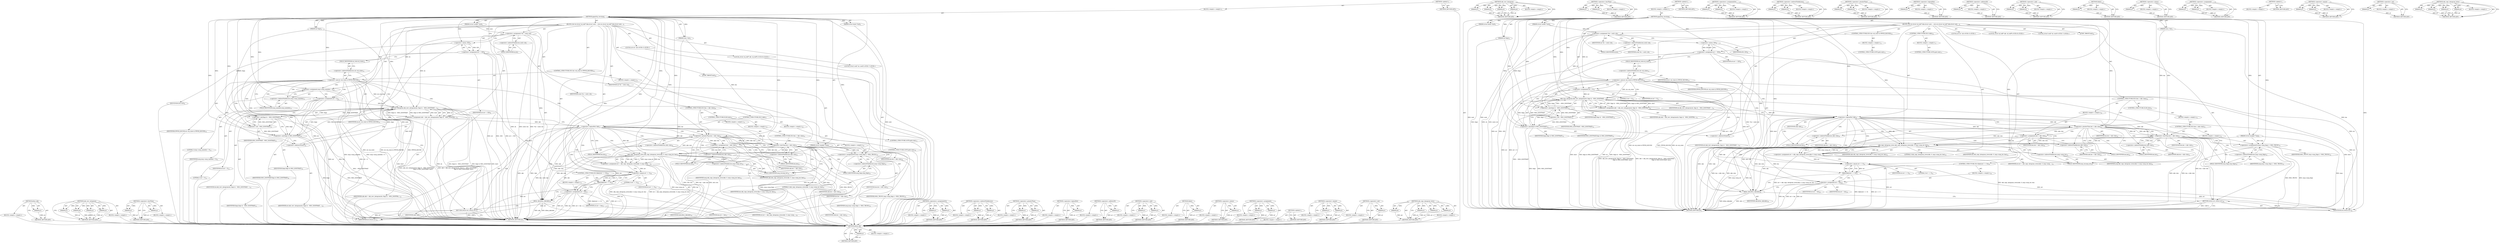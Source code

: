 digraph "skb_copy_datagram_iovec" {
vulnerable_208 [label=<(METHOD,kfree_skb)>];
vulnerable_209 [label=<(PARAM,p1)>];
vulnerable_210 [label=<(BLOCK,&lt;empty&gt;,&lt;empty&gt;)>];
vulnerable_211 [label=<(METHOD_RETURN,ANY)>];
vulnerable_158 [label=<(METHOD,skb_recv_datagram)>];
vulnerable_159 [label=<(PARAM,p1)>];
vulnerable_160 [label=<(PARAM,p2)>];
vulnerable_161 [label=<(PARAM,p3)>];
vulnerable_162 [label=<(PARAM,p4)>];
vulnerable_163 [label=<(BLOCK,&lt;empty&gt;,&lt;empty&gt;)>];
vulnerable_164 [label=<(METHOD_RETURN,ANY)>];
vulnerable_182 [label=<(METHOD,&lt;operator&gt;.lessThan)>];
vulnerable_183 [label=<(PARAM,p1)>];
vulnerable_184 [label=<(PARAM,p2)>];
vulnerable_185 [label=<(BLOCK,&lt;empty&gt;,&lt;empty&gt;)>];
vulnerable_186 [label=<(METHOD_RETURN,ANY)>];
vulnerable_6 [label=<(METHOD,&lt;global&gt;)<SUB>1</SUB>>];
vulnerable_7 [label=<(BLOCK,&lt;empty&gt;,&lt;empty&gt;)<SUB>1</SUB>>];
vulnerable_8 [label=<(METHOD,pppol2tp_recvmsg)<SUB>1</SUB>>];
vulnerable_9 [label=<(PARAM,struct kiocb *iocb)<SUB>1</SUB>>];
vulnerable_10 [label=<(PARAM,struct socket *sock)<SUB>1</SUB>>];
vulnerable_11 [label=<(PARAM,struct msghdr *msg)<SUB>2</SUB>>];
vulnerable_12 [label=<(PARAM,size_t len)<SUB>2</SUB>>];
vulnerable_13 [label=<(PARAM,int flags)<SUB>3</SUB>>];
vulnerable_14 [label=<(BLOCK,{
	int err;
	struct sk_buff *skb;
	struct sock ...,{
	int err;
	struct sk_buff *skb;
	struct sock ...)<SUB>4</SUB>>];
vulnerable_15 [label="<(LOCAL,int err: int)<SUB>5</SUB>>"];
vulnerable_16 [label="<(LOCAL,struct sk_buff* skb: sk_buff*)<SUB>6</SUB>>"];
vulnerable_17 [label="<(LOCAL,struct sock* sk: sock*)<SUB>7</SUB>>"];
vulnerable_18 [label=<(&lt;operator&gt;.assignment,*sk = sock-&gt;sk)<SUB>7</SUB>>];
vulnerable_19 [label=<(IDENTIFIER,sk,*sk = sock-&gt;sk)<SUB>7</SUB>>];
vulnerable_20 [label=<(&lt;operator&gt;.indirectFieldAccess,sock-&gt;sk)<SUB>7</SUB>>];
vulnerable_21 [label=<(IDENTIFIER,sock,*sk = sock-&gt;sk)<SUB>7</SUB>>];
vulnerable_22 [label=<(FIELD_IDENTIFIER,sk,sk)<SUB>7</SUB>>];
vulnerable_23 [label=<(&lt;operator&gt;.assignment,err = -EIO)<SUB>9</SUB>>];
vulnerable_24 [label=<(IDENTIFIER,err,err = -EIO)<SUB>9</SUB>>];
vulnerable_25 [label=<(&lt;operator&gt;.minus,-EIO)<SUB>9</SUB>>];
vulnerable_26 [label=<(IDENTIFIER,EIO,-EIO)<SUB>9</SUB>>];
vulnerable_27 [label=<(CONTROL_STRUCTURE,IF,if (sk-&gt;sk_state &amp; PPPOX_BOUND))<SUB>10</SUB>>];
vulnerable_28 [label=<(&lt;operator&gt;.and,sk-&gt;sk_state &amp; PPPOX_BOUND)<SUB>10</SUB>>];
vulnerable_29 [label=<(&lt;operator&gt;.indirectFieldAccess,sk-&gt;sk_state)<SUB>10</SUB>>];
vulnerable_30 [label=<(IDENTIFIER,sk,sk-&gt;sk_state &amp; PPPOX_BOUND)<SUB>10</SUB>>];
vulnerable_31 [label=<(FIELD_IDENTIFIER,sk_state,sk_state)<SUB>10</SUB>>];
vulnerable_32 [label=<(IDENTIFIER,PPPOX_BOUND,sk-&gt;sk_state &amp; PPPOX_BOUND)<SUB>10</SUB>>];
vulnerable_33 [label=<(BLOCK,&lt;empty&gt;,&lt;empty&gt;)<SUB>11</SUB>>];
vulnerable_34 [label=<(CONTROL_STRUCTURE,GOTO,goto end;)<SUB>11</SUB>>];
vulnerable_35 [label=<(&lt;operator&gt;.assignment,msg-&gt;msg_namelen = 0)<SUB>13</SUB>>];
vulnerable_36 [label=<(&lt;operator&gt;.indirectFieldAccess,msg-&gt;msg_namelen)<SUB>13</SUB>>];
vulnerable_37 [label=<(IDENTIFIER,msg,msg-&gt;msg_namelen = 0)<SUB>13</SUB>>];
vulnerable_38 [label=<(FIELD_IDENTIFIER,msg_namelen,msg_namelen)<SUB>13</SUB>>];
vulnerable_39 [label=<(LITERAL,0,msg-&gt;msg_namelen = 0)<SUB>13</SUB>>];
vulnerable_40 [label=<(&lt;operator&gt;.assignment,err = 0)<SUB>14</SUB>>];
vulnerable_41 [label=<(IDENTIFIER,err,err = 0)<SUB>14</SUB>>];
vulnerable_42 [label=<(LITERAL,0,err = 0)<SUB>14</SUB>>];
vulnerable_43 [label=<(&lt;operator&gt;.assignment,skb = skb_recv_datagram(sk, flags &amp; ~MSG_DONTWA...)<SUB>15</SUB>>];
vulnerable_44 [label=<(IDENTIFIER,skb,skb = skb_recv_datagram(sk, flags &amp; ~MSG_DONTWA...)<SUB>15</SUB>>];
vulnerable_45 [label=<(skb_recv_datagram,skb_recv_datagram(sk, flags &amp; ~MSG_DONTWAIT,
 	...)<SUB>15</SUB>>];
vulnerable_46 [label=<(IDENTIFIER,sk,skb_recv_datagram(sk, flags &amp; ~MSG_DONTWAIT,
 	...)<SUB>15</SUB>>];
vulnerable_47 [label=<(&lt;operator&gt;.and,flags &amp; ~MSG_DONTWAIT)<SUB>15</SUB>>];
vulnerable_48 [label=<(IDENTIFIER,flags,flags &amp; ~MSG_DONTWAIT)<SUB>15</SUB>>];
vulnerable_49 [label=<(&lt;operator&gt;.not,~MSG_DONTWAIT)<SUB>15</SUB>>];
vulnerable_50 [label=<(IDENTIFIER,MSG_DONTWAIT,~MSG_DONTWAIT)<SUB>15</SUB>>];
vulnerable_51 [label=<(&lt;operator&gt;.and,flags &amp; MSG_DONTWAIT)<SUB>16</SUB>>];
vulnerable_52 [label=<(IDENTIFIER,flags,flags &amp; MSG_DONTWAIT)<SUB>16</SUB>>];
vulnerable_53 [label=<(IDENTIFIER,MSG_DONTWAIT,flags &amp; MSG_DONTWAIT)<SUB>16</SUB>>];
vulnerable_54 [label=<(&lt;operator&gt;.addressOf,&amp;err)<SUB>16</SUB>>];
vulnerable_55 [label=<(IDENTIFIER,err,skb_recv_datagram(sk, flags &amp; ~MSG_DONTWAIT,
 	...)<SUB>16</SUB>>];
vulnerable_56 [label=<(CONTROL_STRUCTURE,IF,if (!skb))<SUB>17</SUB>>];
vulnerable_57 [label=<(&lt;operator&gt;.logicalNot,!skb)<SUB>17</SUB>>];
vulnerable_58 [label=<(IDENTIFIER,skb,!skb)<SUB>17</SUB>>];
vulnerable_59 [label=<(BLOCK,&lt;empty&gt;,&lt;empty&gt;)<SUB>18</SUB>>];
vulnerable_60 [label=<(CONTROL_STRUCTURE,GOTO,goto end;)<SUB>18</SUB>>];
vulnerable_61 [label=<(CONTROL_STRUCTURE,IF,if (len &gt; skb-&gt;len))<SUB>20</SUB>>];
vulnerable_62 [label=<(&lt;operator&gt;.greaterThan,len &gt; skb-&gt;len)<SUB>20</SUB>>];
vulnerable_63 [label=<(IDENTIFIER,len,len &gt; skb-&gt;len)<SUB>20</SUB>>];
vulnerable_64 [label=<(&lt;operator&gt;.indirectFieldAccess,skb-&gt;len)<SUB>20</SUB>>];
vulnerable_65 [label=<(IDENTIFIER,skb,len &gt; skb-&gt;len)<SUB>20</SUB>>];
vulnerable_66 [label=<(FIELD_IDENTIFIER,len,len)<SUB>20</SUB>>];
vulnerable_67 [label=<(BLOCK,&lt;empty&gt;,&lt;empty&gt;)<SUB>21</SUB>>];
vulnerable_68 [label=<(&lt;operator&gt;.assignment,len = skb-&gt;len)<SUB>21</SUB>>];
vulnerable_69 [label=<(IDENTIFIER,len,len = skb-&gt;len)<SUB>21</SUB>>];
vulnerable_70 [label=<(&lt;operator&gt;.indirectFieldAccess,skb-&gt;len)<SUB>21</SUB>>];
vulnerable_71 [label=<(IDENTIFIER,skb,len = skb-&gt;len)<SUB>21</SUB>>];
vulnerable_72 [label=<(FIELD_IDENTIFIER,len,len)<SUB>21</SUB>>];
vulnerable_73 [label=<(CONTROL_STRUCTURE,ELSE,else)<SUB>22</SUB>>];
vulnerable_74 [label=<(BLOCK,&lt;empty&gt;,&lt;empty&gt;)<SUB>22</SUB>>];
vulnerable_75 [label=<(CONTROL_STRUCTURE,IF,if (len &lt; skb-&gt;len))<SUB>22</SUB>>];
vulnerable_76 [label=<(&lt;operator&gt;.lessThan,len &lt; skb-&gt;len)<SUB>22</SUB>>];
vulnerable_77 [label=<(IDENTIFIER,len,len &lt; skb-&gt;len)<SUB>22</SUB>>];
vulnerable_78 [label=<(&lt;operator&gt;.indirectFieldAccess,skb-&gt;len)<SUB>22</SUB>>];
vulnerable_79 [label=<(IDENTIFIER,skb,len &lt; skb-&gt;len)<SUB>22</SUB>>];
vulnerable_80 [label=<(FIELD_IDENTIFIER,len,len)<SUB>22</SUB>>];
vulnerable_81 [label=<(BLOCK,&lt;empty&gt;,&lt;empty&gt;)<SUB>23</SUB>>];
vulnerable_82 [label=<(&lt;operators&gt;.assignmentOr,msg-&gt;msg_flags |= MSG_TRUNC)<SUB>23</SUB>>];
vulnerable_83 [label=<(&lt;operator&gt;.indirectFieldAccess,msg-&gt;msg_flags)<SUB>23</SUB>>];
vulnerable_84 [label=<(IDENTIFIER,msg,msg-&gt;msg_flags |= MSG_TRUNC)<SUB>23</SUB>>];
vulnerable_85 [label=<(FIELD_IDENTIFIER,msg_flags,msg_flags)<SUB>23</SUB>>];
vulnerable_86 [label=<(IDENTIFIER,MSG_TRUNC,msg-&gt;msg_flags |= MSG_TRUNC)<SUB>23</SUB>>];
vulnerable_87 [label=<(&lt;operator&gt;.assignment,err = skb_copy_datagram_iovec(skb, 0, msg-&gt;msg_...)<SUB>25</SUB>>];
vulnerable_88 [label=<(IDENTIFIER,err,err = skb_copy_datagram_iovec(skb, 0, msg-&gt;msg_...)<SUB>25</SUB>>];
vulnerable_89 [label=<(skb_copy_datagram_iovec,skb_copy_datagram_iovec(skb, 0, msg-&gt;msg_iov, len))<SUB>25</SUB>>];
vulnerable_90 [label=<(IDENTIFIER,skb,skb_copy_datagram_iovec(skb, 0, msg-&gt;msg_iov, len))<SUB>25</SUB>>];
vulnerable_91 [label=<(LITERAL,0,skb_copy_datagram_iovec(skb, 0, msg-&gt;msg_iov, len))<SUB>25</SUB>>];
vulnerable_92 [label=<(&lt;operator&gt;.indirectFieldAccess,msg-&gt;msg_iov)<SUB>25</SUB>>];
vulnerable_93 [label=<(IDENTIFIER,msg,skb_copy_datagram_iovec(skb, 0, msg-&gt;msg_iov, len))<SUB>25</SUB>>];
vulnerable_94 [label=<(FIELD_IDENTIFIER,msg_iov,msg_iov)<SUB>25</SUB>>];
vulnerable_95 [label=<(IDENTIFIER,len,skb_copy_datagram_iovec(skb, 0, msg-&gt;msg_iov, len))<SUB>25</SUB>>];
vulnerable_96 [label=<(CONTROL_STRUCTURE,IF,if (likely(err == 0)))<SUB>26</SUB>>];
vulnerable_97 [label=<(likely,likely(err == 0))<SUB>26</SUB>>];
vulnerable_98 [label=<(&lt;operator&gt;.equals,err == 0)<SUB>26</SUB>>];
vulnerable_99 [label=<(IDENTIFIER,err,err == 0)<SUB>26</SUB>>];
vulnerable_100 [label=<(LITERAL,0,err == 0)<SUB>26</SUB>>];
vulnerable_101 [label=<(BLOCK,&lt;empty&gt;,&lt;empty&gt;)<SUB>27</SUB>>];
vulnerable_102 [label=<(&lt;operator&gt;.assignment,err = len)<SUB>27</SUB>>];
vulnerable_103 [label=<(IDENTIFIER,err,err = len)<SUB>27</SUB>>];
vulnerable_104 [label=<(IDENTIFIER,len,err = len)<SUB>27</SUB>>];
vulnerable_105 [label=<(kfree_skb,kfree_skb(skb))<SUB>29</SUB>>];
vulnerable_106 [label=<(IDENTIFIER,skb,kfree_skb(skb))<SUB>29</SUB>>];
vulnerable_107 [label=<(JUMP_TARGET,end)<SUB>30</SUB>>];
vulnerable_108 [label=<(RETURN,return err;,return err;)<SUB>31</SUB>>];
vulnerable_109 [label=<(IDENTIFIER,err,return err;)<SUB>31</SUB>>];
vulnerable_110 [label=<(METHOD_RETURN,int)<SUB>1</SUB>>];
vulnerable_112 [label=<(METHOD_RETURN,ANY)<SUB>1</SUB>>];
vulnerable_187 [label=<(METHOD,&lt;operators&gt;.assignmentOr)>];
vulnerable_188 [label=<(PARAM,p1)>];
vulnerable_189 [label=<(PARAM,p2)>];
vulnerable_190 [label=<(BLOCK,&lt;empty&gt;,&lt;empty&gt;)>];
vulnerable_191 [label=<(METHOD_RETURN,ANY)>];
vulnerable_144 [label=<(METHOD,&lt;operator&gt;.indirectFieldAccess)>];
vulnerable_145 [label=<(PARAM,p1)>];
vulnerable_146 [label=<(PARAM,p2)>];
vulnerable_147 [label=<(BLOCK,&lt;empty&gt;,&lt;empty&gt;)>];
vulnerable_148 [label=<(METHOD_RETURN,ANY)>];
vulnerable_177 [label=<(METHOD,&lt;operator&gt;.greaterThan)>];
vulnerable_178 [label=<(PARAM,p1)>];
vulnerable_179 [label=<(PARAM,p2)>];
vulnerable_180 [label=<(BLOCK,&lt;empty&gt;,&lt;empty&gt;)>];
vulnerable_181 [label=<(METHOD_RETURN,ANY)>];
vulnerable_173 [label=<(METHOD,&lt;operator&gt;.logicalNot)>];
vulnerable_174 [label=<(PARAM,p1)>];
vulnerable_175 [label=<(BLOCK,&lt;empty&gt;,&lt;empty&gt;)>];
vulnerable_176 [label=<(METHOD_RETURN,ANY)>];
vulnerable_169 [label=<(METHOD,&lt;operator&gt;.addressOf)>];
vulnerable_170 [label=<(PARAM,p1)>];
vulnerable_171 [label=<(BLOCK,&lt;empty&gt;,&lt;empty&gt;)>];
vulnerable_172 [label=<(METHOD_RETURN,ANY)>];
vulnerable_153 [label=<(METHOD,&lt;operator&gt;.and)>];
vulnerable_154 [label=<(PARAM,p1)>];
vulnerable_155 [label=<(PARAM,p2)>];
vulnerable_156 [label=<(BLOCK,&lt;empty&gt;,&lt;empty&gt;)>];
vulnerable_157 [label=<(METHOD_RETURN,ANY)>];
vulnerable_199 [label=<(METHOD,likely)>];
vulnerable_200 [label=<(PARAM,p1)>];
vulnerable_201 [label=<(BLOCK,&lt;empty&gt;,&lt;empty&gt;)>];
vulnerable_202 [label=<(METHOD_RETURN,ANY)>];
vulnerable_149 [label=<(METHOD,&lt;operator&gt;.minus)>];
vulnerable_150 [label=<(PARAM,p1)>];
vulnerable_151 [label=<(BLOCK,&lt;empty&gt;,&lt;empty&gt;)>];
vulnerable_152 [label=<(METHOD_RETURN,ANY)>];
vulnerable_139 [label=<(METHOD,&lt;operator&gt;.assignment)>];
vulnerable_140 [label=<(PARAM,p1)>];
vulnerable_141 [label=<(PARAM,p2)>];
vulnerable_142 [label=<(BLOCK,&lt;empty&gt;,&lt;empty&gt;)>];
vulnerable_143 [label=<(METHOD_RETURN,ANY)>];
vulnerable_133 [label=<(METHOD,&lt;global&gt;)<SUB>1</SUB>>];
vulnerable_134 [label=<(BLOCK,&lt;empty&gt;,&lt;empty&gt;)>];
vulnerable_135 [label=<(METHOD_RETURN,ANY)>];
vulnerable_203 [label=<(METHOD,&lt;operator&gt;.equals)>];
vulnerable_204 [label=<(PARAM,p1)>];
vulnerable_205 [label=<(PARAM,p2)>];
vulnerable_206 [label=<(BLOCK,&lt;empty&gt;,&lt;empty&gt;)>];
vulnerable_207 [label=<(METHOD_RETURN,ANY)>];
vulnerable_165 [label=<(METHOD,&lt;operator&gt;.not)>];
vulnerable_166 [label=<(PARAM,p1)>];
vulnerable_167 [label=<(BLOCK,&lt;empty&gt;,&lt;empty&gt;)>];
vulnerable_168 [label=<(METHOD_RETURN,ANY)>];
vulnerable_192 [label=<(METHOD,skb_copy_datagram_iovec)>];
vulnerable_193 [label=<(PARAM,p1)>];
vulnerable_194 [label=<(PARAM,p2)>];
vulnerable_195 [label=<(PARAM,p3)>];
vulnerable_196 [label=<(PARAM,p4)>];
vulnerable_197 [label=<(BLOCK,&lt;empty&gt;,&lt;empty&gt;)>];
vulnerable_198 [label=<(METHOD_RETURN,ANY)>];
fixed_203 [label=<(METHOD,kfree_skb)>];
fixed_204 [label=<(PARAM,p1)>];
fixed_205 [label=<(BLOCK,&lt;empty&gt;,&lt;empty&gt;)>];
fixed_206 [label=<(METHOD_RETURN,ANY)>];
fixed_153 [label=<(METHOD,skb_recv_datagram)>];
fixed_154 [label=<(PARAM,p1)>];
fixed_155 [label=<(PARAM,p2)>];
fixed_156 [label=<(PARAM,p3)>];
fixed_157 [label=<(PARAM,p4)>];
fixed_158 [label=<(BLOCK,&lt;empty&gt;,&lt;empty&gt;)>];
fixed_159 [label=<(METHOD_RETURN,ANY)>];
fixed_177 [label=<(METHOD,&lt;operator&gt;.lessThan)>];
fixed_178 [label=<(PARAM,p1)>];
fixed_179 [label=<(PARAM,p2)>];
fixed_180 [label=<(BLOCK,&lt;empty&gt;,&lt;empty&gt;)>];
fixed_181 [label=<(METHOD_RETURN,ANY)>];
fixed_6 [label=<(METHOD,&lt;global&gt;)<SUB>1</SUB>>];
fixed_7 [label=<(BLOCK,&lt;empty&gt;,&lt;empty&gt;)<SUB>1</SUB>>];
fixed_8 [label=<(METHOD,pppol2tp_recvmsg)<SUB>1</SUB>>];
fixed_9 [label=<(PARAM,struct kiocb *iocb)<SUB>1</SUB>>];
fixed_10 [label=<(PARAM,struct socket *sock)<SUB>1</SUB>>];
fixed_11 [label=<(PARAM,struct msghdr *msg)<SUB>2</SUB>>];
fixed_12 [label=<(PARAM,size_t len)<SUB>2</SUB>>];
fixed_13 [label=<(PARAM,int flags)<SUB>3</SUB>>];
fixed_14 [label=<(BLOCK,{
	int err;
	struct sk_buff *skb;
	struct sock ...,{
	int err;
	struct sk_buff *skb;
	struct sock ...)<SUB>4</SUB>>];
fixed_15 [label="<(LOCAL,int err: int)<SUB>5</SUB>>"];
fixed_16 [label="<(LOCAL,struct sk_buff* skb: sk_buff*)<SUB>6</SUB>>"];
fixed_17 [label="<(LOCAL,struct sock* sk: sock*)<SUB>7</SUB>>"];
fixed_18 [label=<(&lt;operator&gt;.assignment,*sk = sock-&gt;sk)<SUB>7</SUB>>];
fixed_19 [label=<(IDENTIFIER,sk,*sk = sock-&gt;sk)<SUB>7</SUB>>];
fixed_20 [label=<(&lt;operator&gt;.indirectFieldAccess,sock-&gt;sk)<SUB>7</SUB>>];
fixed_21 [label=<(IDENTIFIER,sock,*sk = sock-&gt;sk)<SUB>7</SUB>>];
fixed_22 [label=<(FIELD_IDENTIFIER,sk,sk)<SUB>7</SUB>>];
fixed_23 [label=<(&lt;operator&gt;.assignment,err = -EIO)<SUB>9</SUB>>];
fixed_24 [label=<(IDENTIFIER,err,err = -EIO)<SUB>9</SUB>>];
fixed_25 [label=<(&lt;operator&gt;.minus,-EIO)<SUB>9</SUB>>];
fixed_26 [label=<(IDENTIFIER,EIO,-EIO)<SUB>9</SUB>>];
fixed_27 [label=<(CONTROL_STRUCTURE,IF,if (sk-&gt;sk_state &amp; PPPOX_BOUND))<SUB>10</SUB>>];
fixed_28 [label=<(&lt;operator&gt;.and,sk-&gt;sk_state &amp; PPPOX_BOUND)<SUB>10</SUB>>];
fixed_29 [label=<(&lt;operator&gt;.indirectFieldAccess,sk-&gt;sk_state)<SUB>10</SUB>>];
fixed_30 [label=<(IDENTIFIER,sk,sk-&gt;sk_state &amp; PPPOX_BOUND)<SUB>10</SUB>>];
fixed_31 [label=<(FIELD_IDENTIFIER,sk_state,sk_state)<SUB>10</SUB>>];
fixed_32 [label=<(IDENTIFIER,PPPOX_BOUND,sk-&gt;sk_state &amp; PPPOX_BOUND)<SUB>10</SUB>>];
fixed_33 [label=<(BLOCK,&lt;empty&gt;,&lt;empty&gt;)<SUB>11</SUB>>];
fixed_34 [label=<(CONTROL_STRUCTURE,GOTO,goto end;)<SUB>11</SUB>>];
fixed_35 [label=<(&lt;operator&gt;.assignment,err = 0)<SUB>13</SUB>>];
fixed_36 [label=<(IDENTIFIER,err,err = 0)<SUB>13</SUB>>];
fixed_37 [label=<(LITERAL,0,err = 0)<SUB>13</SUB>>];
fixed_38 [label=<(&lt;operator&gt;.assignment,skb = skb_recv_datagram(sk, flags &amp; ~MSG_DONTWA...)<SUB>14</SUB>>];
fixed_39 [label=<(IDENTIFIER,skb,skb = skb_recv_datagram(sk, flags &amp; ~MSG_DONTWA...)<SUB>14</SUB>>];
fixed_40 [label=<(skb_recv_datagram,skb_recv_datagram(sk, flags &amp; ~MSG_DONTWAIT,
 	...)<SUB>14</SUB>>];
fixed_41 [label=<(IDENTIFIER,sk,skb_recv_datagram(sk, flags &amp; ~MSG_DONTWAIT,
 	...)<SUB>14</SUB>>];
fixed_42 [label=<(&lt;operator&gt;.and,flags &amp; ~MSG_DONTWAIT)<SUB>14</SUB>>];
fixed_43 [label=<(IDENTIFIER,flags,flags &amp; ~MSG_DONTWAIT)<SUB>14</SUB>>];
fixed_44 [label=<(&lt;operator&gt;.not,~MSG_DONTWAIT)<SUB>14</SUB>>];
fixed_45 [label=<(IDENTIFIER,MSG_DONTWAIT,~MSG_DONTWAIT)<SUB>14</SUB>>];
fixed_46 [label=<(&lt;operator&gt;.and,flags &amp; MSG_DONTWAIT)<SUB>15</SUB>>];
fixed_47 [label=<(IDENTIFIER,flags,flags &amp; MSG_DONTWAIT)<SUB>15</SUB>>];
fixed_48 [label=<(IDENTIFIER,MSG_DONTWAIT,flags &amp; MSG_DONTWAIT)<SUB>15</SUB>>];
fixed_49 [label=<(&lt;operator&gt;.addressOf,&amp;err)<SUB>15</SUB>>];
fixed_50 [label=<(IDENTIFIER,err,skb_recv_datagram(sk, flags &amp; ~MSG_DONTWAIT,
 	...)<SUB>15</SUB>>];
fixed_51 [label=<(CONTROL_STRUCTURE,IF,if (!skb))<SUB>16</SUB>>];
fixed_52 [label=<(&lt;operator&gt;.logicalNot,!skb)<SUB>16</SUB>>];
fixed_53 [label=<(IDENTIFIER,skb,!skb)<SUB>16</SUB>>];
fixed_54 [label=<(BLOCK,&lt;empty&gt;,&lt;empty&gt;)<SUB>17</SUB>>];
fixed_55 [label=<(CONTROL_STRUCTURE,GOTO,goto end;)<SUB>17</SUB>>];
fixed_56 [label=<(CONTROL_STRUCTURE,IF,if (len &gt; skb-&gt;len))<SUB>19</SUB>>];
fixed_57 [label=<(&lt;operator&gt;.greaterThan,len &gt; skb-&gt;len)<SUB>19</SUB>>];
fixed_58 [label=<(IDENTIFIER,len,len &gt; skb-&gt;len)<SUB>19</SUB>>];
fixed_59 [label=<(&lt;operator&gt;.indirectFieldAccess,skb-&gt;len)<SUB>19</SUB>>];
fixed_60 [label=<(IDENTIFIER,skb,len &gt; skb-&gt;len)<SUB>19</SUB>>];
fixed_61 [label=<(FIELD_IDENTIFIER,len,len)<SUB>19</SUB>>];
fixed_62 [label=<(BLOCK,&lt;empty&gt;,&lt;empty&gt;)<SUB>20</SUB>>];
fixed_63 [label=<(&lt;operator&gt;.assignment,len = skb-&gt;len)<SUB>20</SUB>>];
fixed_64 [label=<(IDENTIFIER,len,len = skb-&gt;len)<SUB>20</SUB>>];
fixed_65 [label=<(&lt;operator&gt;.indirectFieldAccess,skb-&gt;len)<SUB>20</SUB>>];
fixed_66 [label=<(IDENTIFIER,skb,len = skb-&gt;len)<SUB>20</SUB>>];
fixed_67 [label=<(FIELD_IDENTIFIER,len,len)<SUB>20</SUB>>];
fixed_68 [label=<(CONTROL_STRUCTURE,ELSE,else)<SUB>21</SUB>>];
fixed_69 [label=<(BLOCK,&lt;empty&gt;,&lt;empty&gt;)<SUB>21</SUB>>];
fixed_70 [label=<(CONTROL_STRUCTURE,IF,if (len &lt; skb-&gt;len))<SUB>21</SUB>>];
fixed_71 [label=<(&lt;operator&gt;.lessThan,len &lt; skb-&gt;len)<SUB>21</SUB>>];
fixed_72 [label=<(IDENTIFIER,len,len &lt; skb-&gt;len)<SUB>21</SUB>>];
fixed_73 [label=<(&lt;operator&gt;.indirectFieldAccess,skb-&gt;len)<SUB>21</SUB>>];
fixed_74 [label=<(IDENTIFIER,skb,len &lt; skb-&gt;len)<SUB>21</SUB>>];
fixed_75 [label=<(FIELD_IDENTIFIER,len,len)<SUB>21</SUB>>];
fixed_76 [label=<(BLOCK,&lt;empty&gt;,&lt;empty&gt;)<SUB>22</SUB>>];
fixed_77 [label=<(&lt;operators&gt;.assignmentOr,msg-&gt;msg_flags |= MSG_TRUNC)<SUB>22</SUB>>];
fixed_78 [label=<(&lt;operator&gt;.indirectFieldAccess,msg-&gt;msg_flags)<SUB>22</SUB>>];
fixed_79 [label=<(IDENTIFIER,msg,msg-&gt;msg_flags |= MSG_TRUNC)<SUB>22</SUB>>];
fixed_80 [label=<(FIELD_IDENTIFIER,msg_flags,msg_flags)<SUB>22</SUB>>];
fixed_81 [label=<(IDENTIFIER,MSG_TRUNC,msg-&gt;msg_flags |= MSG_TRUNC)<SUB>22</SUB>>];
fixed_82 [label=<(&lt;operator&gt;.assignment,err = skb_copy_datagram_iovec(skb, 0, msg-&gt;msg_...)<SUB>24</SUB>>];
fixed_83 [label=<(IDENTIFIER,err,err = skb_copy_datagram_iovec(skb, 0, msg-&gt;msg_...)<SUB>24</SUB>>];
fixed_84 [label=<(skb_copy_datagram_iovec,skb_copy_datagram_iovec(skb, 0, msg-&gt;msg_iov, len))<SUB>24</SUB>>];
fixed_85 [label=<(IDENTIFIER,skb,skb_copy_datagram_iovec(skb, 0, msg-&gt;msg_iov, len))<SUB>24</SUB>>];
fixed_86 [label=<(LITERAL,0,skb_copy_datagram_iovec(skb, 0, msg-&gt;msg_iov, len))<SUB>24</SUB>>];
fixed_87 [label=<(&lt;operator&gt;.indirectFieldAccess,msg-&gt;msg_iov)<SUB>24</SUB>>];
fixed_88 [label=<(IDENTIFIER,msg,skb_copy_datagram_iovec(skb, 0, msg-&gt;msg_iov, len))<SUB>24</SUB>>];
fixed_89 [label=<(FIELD_IDENTIFIER,msg_iov,msg_iov)<SUB>24</SUB>>];
fixed_90 [label=<(IDENTIFIER,len,skb_copy_datagram_iovec(skb, 0, msg-&gt;msg_iov, len))<SUB>24</SUB>>];
fixed_91 [label=<(CONTROL_STRUCTURE,IF,if (likely(err == 0)))<SUB>25</SUB>>];
fixed_92 [label=<(likely,likely(err == 0))<SUB>25</SUB>>];
fixed_93 [label=<(&lt;operator&gt;.equals,err == 0)<SUB>25</SUB>>];
fixed_94 [label=<(IDENTIFIER,err,err == 0)<SUB>25</SUB>>];
fixed_95 [label=<(LITERAL,0,err == 0)<SUB>25</SUB>>];
fixed_96 [label=<(BLOCK,&lt;empty&gt;,&lt;empty&gt;)<SUB>26</SUB>>];
fixed_97 [label=<(&lt;operator&gt;.assignment,err = len)<SUB>26</SUB>>];
fixed_98 [label=<(IDENTIFIER,err,err = len)<SUB>26</SUB>>];
fixed_99 [label=<(IDENTIFIER,len,err = len)<SUB>26</SUB>>];
fixed_100 [label=<(kfree_skb,kfree_skb(skb))<SUB>28</SUB>>];
fixed_101 [label=<(IDENTIFIER,skb,kfree_skb(skb))<SUB>28</SUB>>];
fixed_102 [label=<(JUMP_TARGET,end)<SUB>29</SUB>>];
fixed_103 [label=<(RETURN,return err;,return err;)<SUB>30</SUB>>];
fixed_104 [label=<(IDENTIFIER,err,return err;)<SUB>30</SUB>>];
fixed_105 [label=<(METHOD_RETURN,int)<SUB>1</SUB>>];
fixed_107 [label=<(METHOD_RETURN,ANY)<SUB>1</SUB>>];
fixed_182 [label=<(METHOD,&lt;operators&gt;.assignmentOr)>];
fixed_183 [label=<(PARAM,p1)>];
fixed_184 [label=<(PARAM,p2)>];
fixed_185 [label=<(BLOCK,&lt;empty&gt;,&lt;empty&gt;)>];
fixed_186 [label=<(METHOD_RETURN,ANY)>];
fixed_139 [label=<(METHOD,&lt;operator&gt;.indirectFieldAccess)>];
fixed_140 [label=<(PARAM,p1)>];
fixed_141 [label=<(PARAM,p2)>];
fixed_142 [label=<(BLOCK,&lt;empty&gt;,&lt;empty&gt;)>];
fixed_143 [label=<(METHOD_RETURN,ANY)>];
fixed_172 [label=<(METHOD,&lt;operator&gt;.greaterThan)>];
fixed_173 [label=<(PARAM,p1)>];
fixed_174 [label=<(PARAM,p2)>];
fixed_175 [label=<(BLOCK,&lt;empty&gt;,&lt;empty&gt;)>];
fixed_176 [label=<(METHOD_RETURN,ANY)>];
fixed_168 [label=<(METHOD,&lt;operator&gt;.logicalNot)>];
fixed_169 [label=<(PARAM,p1)>];
fixed_170 [label=<(BLOCK,&lt;empty&gt;,&lt;empty&gt;)>];
fixed_171 [label=<(METHOD_RETURN,ANY)>];
fixed_164 [label=<(METHOD,&lt;operator&gt;.addressOf)>];
fixed_165 [label=<(PARAM,p1)>];
fixed_166 [label=<(BLOCK,&lt;empty&gt;,&lt;empty&gt;)>];
fixed_167 [label=<(METHOD_RETURN,ANY)>];
fixed_148 [label=<(METHOD,&lt;operator&gt;.and)>];
fixed_149 [label=<(PARAM,p1)>];
fixed_150 [label=<(PARAM,p2)>];
fixed_151 [label=<(BLOCK,&lt;empty&gt;,&lt;empty&gt;)>];
fixed_152 [label=<(METHOD_RETURN,ANY)>];
fixed_194 [label=<(METHOD,likely)>];
fixed_195 [label=<(PARAM,p1)>];
fixed_196 [label=<(BLOCK,&lt;empty&gt;,&lt;empty&gt;)>];
fixed_197 [label=<(METHOD_RETURN,ANY)>];
fixed_144 [label=<(METHOD,&lt;operator&gt;.minus)>];
fixed_145 [label=<(PARAM,p1)>];
fixed_146 [label=<(BLOCK,&lt;empty&gt;,&lt;empty&gt;)>];
fixed_147 [label=<(METHOD_RETURN,ANY)>];
fixed_134 [label=<(METHOD,&lt;operator&gt;.assignment)>];
fixed_135 [label=<(PARAM,p1)>];
fixed_136 [label=<(PARAM,p2)>];
fixed_137 [label=<(BLOCK,&lt;empty&gt;,&lt;empty&gt;)>];
fixed_138 [label=<(METHOD_RETURN,ANY)>];
fixed_128 [label=<(METHOD,&lt;global&gt;)<SUB>1</SUB>>];
fixed_129 [label=<(BLOCK,&lt;empty&gt;,&lt;empty&gt;)>];
fixed_130 [label=<(METHOD_RETURN,ANY)>];
fixed_198 [label=<(METHOD,&lt;operator&gt;.equals)>];
fixed_199 [label=<(PARAM,p1)>];
fixed_200 [label=<(PARAM,p2)>];
fixed_201 [label=<(BLOCK,&lt;empty&gt;,&lt;empty&gt;)>];
fixed_202 [label=<(METHOD_RETURN,ANY)>];
fixed_160 [label=<(METHOD,&lt;operator&gt;.not)>];
fixed_161 [label=<(PARAM,p1)>];
fixed_162 [label=<(BLOCK,&lt;empty&gt;,&lt;empty&gt;)>];
fixed_163 [label=<(METHOD_RETURN,ANY)>];
fixed_187 [label=<(METHOD,skb_copy_datagram_iovec)>];
fixed_188 [label=<(PARAM,p1)>];
fixed_189 [label=<(PARAM,p2)>];
fixed_190 [label=<(PARAM,p3)>];
fixed_191 [label=<(PARAM,p4)>];
fixed_192 [label=<(BLOCK,&lt;empty&gt;,&lt;empty&gt;)>];
fixed_193 [label=<(METHOD_RETURN,ANY)>];
vulnerable_208 -> vulnerable_209  [key=0, label="AST: "];
vulnerable_208 -> vulnerable_209  [key=1, label="DDG: "];
vulnerable_208 -> vulnerable_210  [key=0, label="AST: "];
vulnerable_208 -> vulnerable_211  [key=0, label="AST: "];
vulnerable_208 -> vulnerable_211  [key=1, label="CFG: "];
vulnerable_209 -> vulnerable_211  [key=0, label="DDG: p1"];
vulnerable_210 -> fixed_203  [key=0];
vulnerable_211 -> fixed_203  [key=0];
vulnerable_158 -> vulnerable_159  [key=0, label="AST: "];
vulnerable_158 -> vulnerable_159  [key=1, label="DDG: "];
vulnerable_158 -> vulnerable_163  [key=0, label="AST: "];
vulnerable_158 -> vulnerable_160  [key=0, label="AST: "];
vulnerable_158 -> vulnerable_160  [key=1, label="DDG: "];
vulnerable_158 -> vulnerable_164  [key=0, label="AST: "];
vulnerable_158 -> vulnerable_164  [key=1, label="CFG: "];
vulnerable_158 -> vulnerable_161  [key=0, label="AST: "];
vulnerable_158 -> vulnerable_161  [key=1, label="DDG: "];
vulnerable_158 -> vulnerable_162  [key=0, label="AST: "];
vulnerable_158 -> vulnerable_162  [key=1, label="DDG: "];
vulnerable_159 -> vulnerable_164  [key=0, label="DDG: p1"];
vulnerable_160 -> vulnerable_164  [key=0, label="DDG: p2"];
vulnerable_161 -> vulnerable_164  [key=0, label="DDG: p3"];
vulnerable_162 -> vulnerable_164  [key=0, label="DDG: p4"];
vulnerable_163 -> fixed_203  [key=0];
vulnerable_164 -> fixed_203  [key=0];
vulnerable_182 -> vulnerable_183  [key=0, label="AST: "];
vulnerable_182 -> vulnerable_183  [key=1, label="DDG: "];
vulnerable_182 -> vulnerable_185  [key=0, label="AST: "];
vulnerable_182 -> vulnerable_184  [key=0, label="AST: "];
vulnerable_182 -> vulnerable_184  [key=1, label="DDG: "];
vulnerable_182 -> vulnerable_186  [key=0, label="AST: "];
vulnerable_182 -> vulnerable_186  [key=1, label="CFG: "];
vulnerable_183 -> vulnerable_186  [key=0, label="DDG: p1"];
vulnerable_184 -> vulnerable_186  [key=0, label="DDG: p2"];
vulnerable_185 -> fixed_203  [key=0];
vulnerable_186 -> fixed_203  [key=0];
vulnerable_6 -> vulnerable_7  [key=0, label="AST: "];
vulnerable_6 -> vulnerable_112  [key=0, label="AST: "];
vulnerable_6 -> vulnerable_112  [key=1, label="CFG: "];
vulnerable_7 -> vulnerable_8  [key=0, label="AST: "];
vulnerable_8 -> vulnerable_9  [key=0, label="AST: "];
vulnerable_8 -> vulnerable_9  [key=1, label="DDG: "];
vulnerable_8 -> vulnerable_10  [key=0, label="AST: "];
vulnerable_8 -> vulnerable_10  [key=1, label="DDG: "];
vulnerable_8 -> vulnerable_11  [key=0, label="AST: "];
vulnerable_8 -> vulnerable_11  [key=1, label="DDG: "];
vulnerable_8 -> vulnerable_12  [key=0, label="AST: "];
vulnerable_8 -> vulnerable_12  [key=1, label="DDG: "];
vulnerable_8 -> vulnerable_13  [key=0, label="AST: "];
vulnerable_8 -> vulnerable_13  [key=1, label="DDG: "];
vulnerable_8 -> vulnerable_14  [key=0, label="AST: "];
vulnerable_8 -> vulnerable_110  [key=0, label="AST: "];
vulnerable_8 -> vulnerable_22  [key=0, label="CFG: "];
vulnerable_8 -> vulnerable_35  [key=0, label="DDG: "];
vulnerable_8 -> vulnerable_40  [key=0, label="DDG: "];
vulnerable_8 -> vulnerable_105  [key=0, label="DDG: "];
vulnerable_8 -> vulnerable_109  [key=0, label="DDG: "];
vulnerable_8 -> vulnerable_25  [key=0, label="DDG: "];
vulnerable_8 -> vulnerable_28  [key=0, label="DDG: "];
vulnerable_8 -> vulnerable_45  [key=0, label="DDG: "];
vulnerable_8 -> vulnerable_57  [key=0, label="DDG: "];
vulnerable_8 -> vulnerable_62  [key=0, label="DDG: "];
vulnerable_8 -> vulnerable_89  [key=0, label="DDG: "];
vulnerable_8 -> vulnerable_102  [key=0, label="DDG: "];
vulnerable_8 -> vulnerable_47  [key=0, label="DDG: "];
vulnerable_8 -> vulnerable_51  [key=0, label="DDG: "];
vulnerable_8 -> vulnerable_98  [key=0, label="DDG: "];
vulnerable_8 -> vulnerable_49  [key=0, label="DDG: "];
vulnerable_8 -> vulnerable_76  [key=0, label="DDG: "];
vulnerable_8 -> vulnerable_82  [key=0, label="DDG: "];
vulnerable_9 -> vulnerable_110  [key=0, label="DDG: iocb"];
vulnerable_10 -> vulnerable_110  [key=0, label="DDG: sock"];
vulnerable_10 -> vulnerable_18  [key=0, label="DDG: sock"];
vulnerable_11 -> vulnerable_110  [key=0, label="DDG: msg"];
vulnerable_11 -> vulnerable_89  [key=0, label="DDG: msg"];
vulnerable_11 -> vulnerable_82  [key=0, label="DDG: msg"];
vulnerable_12 -> vulnerable_110  [key=0, label="DDG: len"];
vulnerable_12 -> vulnerable_62  [key=0, label="DDG: len"];
vulnerable_13 -> vulnerable_110  [key=0, label="DDG: flags"];
vulnerable_13 -> vulnerable_47  [key=0, label="DDG: flags"];
vulnerable_14 -> vulnerable_15  [key=0, label="AST: "];
vulnerable_14 -> vulnerable_16  [key=0, label="AST: "];
vulnerable_14 -> vulnerable_17  [key=0, label="AST: "];
vulnerable_14 -> vulnerable_18  [key=0, label="AST: "];
vulnerable_14 -> vulnerable_23  [key=0, label="AST: "];
vulnerable_14 -> vulnerable_27  [key=0, label="AST: "];
vulnerable_14 -> vulnerable_35  [key=0, label="AST: "];
vulnerable_14 -> vulnerable_40  [key=0, label="AST: "];
vulnerable_14 -> vulnerable_43  [key=0, label="AST: "];
vulnerable_14 -> vulnerable_56  [key=0, label="AST: "];
vulnerable_14 -> vulnerable_61  [key=0, label="AST: "];
vulnerable_14 -> vulnerable_87  [key=0, label="AST: "];
vulnerable_14 -> vulnerable_96  [key=0, label="AST: "];
vulnerable_14 -> vulnerable_105  [key=0, label="AST: "];
vulnerable_14 -> vulnerable_107  [key=0, label="AST: "];
vulnerable_14 -> vulnerable_108  [key=0, label="AST: "];
vulnerable_15 -> fixed_203  [key=0];
vulnerable_16 -> fixed_203  [key=0];
vulnerable_17 -> fixed_203  [key=0];
vulnerable_18 -> vulnerable_19  [key=0, label="AST: "];
vulnerable_18 -> vulnerable_20  [key=0, label="AST: "];
vulnerable_18 -> vulnerable_25  [key=0, label="CFG: "];
vulnerable_18 -> vulnerable_110  [key=0, label="DDG: sk"];
vulnerable_18 -> vulnerable_110  [key=1, label="DDG: sock-&gt;sk"];
vulnerable_18 -> vulnerable_110  [key=2, label="DDG: *sk = sock-&gt;sk"];
vulnerable_18 -> vulnerable_28  [key=0, label="DDG: sk"];
vulnerable_18 -> vulnerable_45  [key=0, label="DDG: sk"];
vulnerable_19 -> fixed_203  [key=0];
vulnerable_20 -> vulnerable_21  [key=0, label="AST: "];
vulnerable_20 -> vulnerable_22  [key=0, label="AST: "];
vulnerable_20 -> vulnerable_18  [key=0, label="CFG: "];
vulnerable_21 -> fixed_203  [key=0];
vulnerable_22 -> vulnerable_20  [key=0, label="CFG: "];
vulnerable_23 -> vulnerable_24  [key=0, label="AST: "];
vulnerable_23 -> vulnerable_25  [key=0, label="AST: "];
vulnerable_23 -> vulnerable_31  [key=0, label="CFG: "];
vulnerable_23 -> vulnerable_110  [key=0, label="DDG: err"];
vulnerable_23 -> vulnerable_110  [key=1, label="DDG: -EIO"];
vulnerable_23 -> vulnerable_110  [key=2, label="DDG: err = -EIO"];
vulnerable_23 -> vulnerable_109  [key=0, label="DDG: err"];
vulnerable_24 -> fixed_203  [key=0];
vulnerable_25 -> vulnerable_26  [key=0, label="AST: "];
vulnerable_25 -> vulnerable_23  [key=0, label="CFG: "];
vulnerable_25 -> vulnerable_23  [key=1, label="DDG: EIO"];
vulnerable_25 -> vulnerable_110  [key=0, label="DDG: EIO"];
vulnerable_26 -> fixed_203  [key=0];
vulnerable_27 -> vulnerable_28  [key=0, label="AST: "];
vulnerable_27 -> vulnerable_33  [key=0, label="AST: "];
vulnerable_28 -> vulnerable_29  [key=0, label="AST: "];
vulnerable_28 -> vulnerable_32  [key=0, label="AST: "];
vulnerable_28 -> vulnerable_108  [key=0, label="CFG: "];
vulnerable_28 -> vulnerable_38  [key=0, label="CFG: "];
vulnerable_28 -> vulnerable_38  [key=1, label="CDG: "];
vulnerable_28 -> vulnerable_110  [key=0, label="DDG: sk-&gt;sk_state"];
vulnerable_28 -> vulnerable_110  [key=1, label="DDG: sk-&gt;sk_state &amp; PPPOX_BOUND"];
vulnerable_28 -> vulnerable_110  [key=2, label="DDG: PPPOX_BOUND"];
vulnerable_28 -> vulnerable_45  [key=0, label="DDG: sk-&gt;sk_state"];
vulnerable_28 -> vulnerable_45  [key=1, label="CDG: "];
vulnerable_28 -> vulnerable_47  [key=0, label="CDG: "];
vulnerable_28 -> vulnerable_49  [key=0, label="CDG: "];
vulnerable_28 -> vulnerable_51  [key=0, label="CDG: "];
vulnerable_28 -> vulnerable_57  [key=0, label="CDG: "];
vulnerable_28 -> vulnerable_40  [key=0, label="CDG: "];
vulnerable_28 -> vulnerable_35  [key=0, label="CDG: "];
vulnerable_28 -> vulnerable_54  [key=0, label="CDG: "];
vulnerable_28 -> vulnerable_43  [key=0, label="CDG: "];
vulnerable_28 -> vulnerable_36  [key=0, label="CDG: "];
vulnerable_29 -> vulnerable_30  [key=0, label="AST: "];
vulnerable_29 -> vulnerable_31  [key=0, label="AST: "];
vulnerable_29 -> vulnerable_28  [key=0, label="CFG: "];
vulnerable_30 -> fixed_203  [key=0];
vulnerable_31 -> vulnerable_29  [key=0, label="CFG: "];
vulnerable_32 -> fixed_203  [key=0];
vulnerable_33 -> vulnerable_34  [key=0, label="AST: "];
vulnerable_34 -> fixed_203  [key=0];
vulnerable_35 -> vulnerable_36  [key=0, label="AST: "];
vulnerable_35 -> vulnerable_39  [key=0, label="AST: "];
vulnerable_35 -> vulnerable_40  [key=0, label="CFG: "];
vulnerable_35 -> vulnerable_110  [key=0, label="DDG: msg-&gt;msg_namelen"];
vulnerable_35 -> vulnerable_110  [key=1, label="DDG: msg-&gt;msg_namelen = 0"];
vulnerable_36 -> vulnerable_37  [key=0, label="AST: "];
vulnerable_36 -> vulnerable_38  [key=0, label="AST: "];
vulnerable_36 -> vulnerable_35  [key=0, label="CFG: "];
vulnerable_37 -> fixed_203  [key=0];
vulnerable_38 -> vulnerable_36  [key=0, label="CFG: "];
vulnerable_39 -> fixed_203  [key=0];
vulnerable_40 -> vulnerable_41  [key=0, label="AST: "];
vulnerable_40 -> vulnerable_42  [key=0, label="AST: "];
vulnerable_40 -> vulnerable_49  [key=0, label="CFG: "];
vulnerable_40 -> vulnerable_110  [key=0, label="DDG: err"];
vulnerable_40 -> vulnerable_110  [key=1, label="DDG: err = 0"];
vulnerable_40 -> vulnerable_109  [key=0, label="DDG: err"];
vulnerable_40 -> vulnerable_45  [key=0, label="DDG: err"];
vulnerable_41 -> fixed_203  [key=0];
vulnerable_42 -> fixed_203  [key=0];
vulnerable_43 -> vulnerable_44  [key=0, label="AST: "];
vulnerable_43 -> vulnerable_45  [key=0, label="AST: "];
vulnerable_43 -> vulnerable_57  [key=0, label="CFG: "];
vulnerable_43 -> vulnerable_57  [key=1, label="DDG: skb"];
vulnerable_43 -> vulnerable_110  [key=0, label="DDG: skb_recv_datagram(sk, flags &amp; ~MSG_DONTWAIT,
 				flags &amp; MSG_DONTWAIT, &amp;err)"];
vulnerable_43 -> vulnerable_110  [key=1, label="DDG: skb = skb_recv_datagram(sk, flags &amp; ~MSG_DONTWAIT,
 				flags &amp; MSG_DONTWAIT, &amp;err)"];
vulnerable_44 -> fixed_203  [key=0];
vulnerable_45 -> vulnerable_46  [key=0, label="AST: "];
vulnerable_45 -> vulnerable_47  [key=0, label="AST: "];
vulnerable_45 -> vulnerable_51  [key=0, label="AST: "];
vulnerable_45 -> vulnerable_54  [key=0, label="AST: "];
vulnerable_45 -> vulnerable_43  [key=0, label="CFG: "];
vulnerable_45 -> vulnerable_43  [key=1, label="DDG: sk"];
vulnerable_45 -> vulnerable_43  [key=2, label="DDG: flags &amp; ~MSG_DONTWAIT"];
vulnerable_45 -> vulnerable_43  [key=3, label="DDG: flags &amp; MSG_DONTWAIT"];
vulnerable_45 -> vulnerable_43  [key=4, label="DDG: &amp;err"];
vulnerable_45 -> vulnerable_110  [key=0, label="DDG: sk"];
vulnerable_45 -> vulnerable_110  [key=1, label="DDG: flags &amp; ~MSG_DONTWAIT"];
vulnerable_45 -> vulnerable_110  [key=2, label="DDG: flags &amp; MSG_DONTWAIT"];
vulnerable_45 -> vulnerable_110  [key=3, label="DDG: &amp;err"];
vulnerable_45 -> vulnerable_109  [key=0, label="DDG: &amp;err"];
vulnerable_45 -> vulnerable_98  [key=0, label="DDG: &amp;err"];
vulnerable_46 -> fixed_203  [key=0];
vulnerable_47 -> vulnerable_48  [key=0, label="AST: "];
vulnerable_47 -> vulnerable_49  [key=0, label="AST: "];
vulnerable_47 -> vulnerable_51  [key=0, label="CFG: "];
vulnerable_47 -> vulnerable_51  [key=1, label="DDG: flags"];
vulnerable_47 -> vulnerable_110  [key=0, label="DDG: ~MSG_DONTWAIT"];
vulnerable_47 -> vulnerable_45  [key=0, label="DDG: flags"];
vulnerable_47 -> vulnerable_45  [key=1, label="DDG: ~MSG_DONTWAIT"];
vulnerable_48 -> fixed_203  [key=0];
vulnerable_49 -> vulnerable_50  [key=0, label="AST: "];
vulnerable_49 -> vulnerable_47  [key=0, label="CFG: "];
vulnerable_49 -> vulnerable_47  [key=1, label="DDG: MSG_DONTWAIT"];
vulnerable_49 -> vulnerable_51  [key=0, label="DDG: MSG_DONTWAIT"];
vulnerable_50 -> fixed_203  [key=0];
vulnerable_51 -> vulnerable_52  [key=0, label="AST: "];
vulnerable_51 -> vulnerable_53  [key=0, label="AST: "];
vulnerable_51 -> vulnerable_54  [key=0, label="CFG: "];
vulnerable_51 -> vulnerable_110  [key=0, label="DDG: flags"];
vulnerable_51 -> vulnerable_110  [key=1, label="DDG: MSG_DONTWAIT"];
vulnerable_51 -> vulnerable_45  [key=0, label="DDG: flags"];
vulnerable_51 -> vulnerable_45  [key=1, label="DDG: MSG_DONTWAIT"];
vulnerable_52 -> fixed_203  [key=0];
vulnerable_53 -> fixed_203  [key=0];
vulnerable_54 -> vulnerable_55  [key=0, label="AST: "];
vulnerable_54 -> vulnerable_45  [key=0, label="CFG: "];
vulnerable_55 -> fixed_203  [key=0];
vulnerable_56 -> vulnerable_57  [key=0, label="AST: "];
vulnerable_56 -> vulnerable_59  [key=0, label="AST: "];
vulnerable_57 -> vulnerable_58  [key=0, label="AST: "];
vulnerable_57 -> vulnerable_108  [key=0, label="CFG: "];
vulnerable_57 -> vulnerable_66  [key=0, label="CFG: "];
vulnerable_57 -> vulnerable_66  [key=1, label="CDG: "];
vulnerable_57 -> vulnerable_110  [key=0, label="DDG: skb"];
vulnerable_57 -> vulnerable_110  [key=1, label="DDG: !skb"];
vulnerable_57 -> vulnerable_105  [key=0, label="DDG: skb"];
vulnerable_57 -> vulnerable_105  [key=1, label="CDG: "];
vulnerable_57 -> vulnerable_62  [key=0, label="DDG: skb"];
vulnerable_57 -> vulnerable_62  [key=1, label="CDG: "];
vulnerable_57 -> vulnerable_68  [key=0, label="DDG: skb"];
vulnerable_57 -> vulnerable_89  [key=0, label="DDG: skb"];
vulnerable_57 -> vulnerable_89  [key=1, label="CDG: "];
vulnerable_57 -> vulnerable_76  [key=0, label="DDG: skb"];
vulnerable_57 -> vulnerable_94  [key=0, label="CDG: "];
vulnerable_57 -> vulnerable_64  [key=0, label="CDG: "];
vulnerable_57 -> vulnerable_98  [key=0, label="CDG: "];
vulnerable_57 -> vulnerable_92  [key=0, label="CDG: "];
vulnerable_57 -> vulnerable_87  [key=0, label="CDG: "];
vulnerable_57 -> vulnerable_97  [key=0, label="CDG: "];
vulnerable_58 -> fixed_203  [key=0];
vulnerable_59 -> vulnerable_60  [key=0, label="AST: "];
vulnerable_60 -> fixed_203  [key=0];
vulnerable_61 -> vulnerable_62  [key=0, label="AST: "];
vulnerable_61 -> vulnerable_67  [key=0, label="AST: "];
vulnerable_61 -> vulnerable_73  [key=0, label="AST: "];
vulnerable_62 -> vulnerable_63  [key=0, label="AST: "];
vulnerable_62 -> vulnerable_64  [key=0, label="AST: "];
vulnerable_62 -> vulnerable_72  [key=0, label="CFG: "];
vulnerable_62 -> vulnerable_72  [key=1, label="CDG: "];
vulnerable_62 -> vulnerable_80  [key=0, label="CFG: "];
vulnerable_62 -> vulnerable_80  [key=1, label="CDG: "];
vulnerable_62 -> vulnerable_110  [key=0, label="DDG: len &gt; skb-&gt;len"];
vulnerable_62 -> vulnerable_105  [key=0, label="DDG: skb-&gt;len"];
vulnerable_62 -> vulnerable_68  [key=0, label="DDG: skb-&gt;len"];
vulnerable_62 -> vulnerable_68  [key=1, label="CDG: "];
vulnerable_62 -> vulnerable_89  [key=0, label="DDG: skb-&gt;len"];
vulnerable_62 -> vulnerable_76  [key=0, label="DDG: len"];
vulnerable_62 -> vulnerable_76  [key=1, label="DDG: skb-&gt;len"];
vulnerable_62 -> vulnerable_76  [key=2, label="CDG: "];
vulnerable_62 -> vulnerable_70  [key=0, label="CDG: "];
vulnerable_62 -> vulnerable_78  [key=0, label="CDG: "];
vulnerable_63 -> fixed_203  [key=0];
vulnerable_64 -> vulnerable_65  [key=0, label="AST: "];
vulnerable_64 -> vulnerable_66  [key=0, label="AST: "];
vulnerable_64 -> vulnerable_62  [key=0, label="CFG: "];
vulnerable_65 -> fixed_203  [key=0];
vulnerable_66 -> vulnerable_64  [key=0, label="CFG: "];
vulnerable_67 -> vulnerable_68  [key=0, label="AST: "];
vulnerable_68 -> vulnerable_69  [key=0, label="AST: "];
vulnerable_68 -> vulnerable_70  [key=0, label="AST: "];
vulnerable_68 -> vulnerable_94  [key=0, label="CFG: "];
vulnerable_68 -> vulnerable_110  [key=0, label="DDG: skb-&gt;len"];
vulnerable_68 -> vulnerable_110  [key=1, label="DDG: len = skb-&gt;len"];
vulnerable_68 -> vulnerable_89  [key=0, label="DDG: len"];
vulnerable_69 -> fixed_203  [key=0];
vulnerable_70 -> vulnerable_71  [key=0, label="AST: "];
vulnerable_70 -> vulnerable_72  [key=0, label="AST: "];
vulnerable_70 -> vulnerable_68  [key=0, label="CFG: "];
vulnerable_71 -> fixed_203  [key=0];
vulnerable_72 -> vulnerable_70  [key=0, label="CFG: "];
vulnerable_73 -> vulnerable_74  [key=0, label="AST: "];
vulnerable_74 -> vulnerable_75  [key=0, label="AST: "];
vulnerable_75 -> vulnerable_76  [key=0, label="AST: "];
vulnerable_75 -> vulnerable_81  [key=0, label="AST: "];
vulnerable_76 -> vulnerable_77  [key=0, label="AST: "];
vulnerable_76 -> vulnerable_78  [key=0, label="AST: "];
vulnerable_76 -> vulnerable_85  [key=0, label="CFG: "];
vulnerable_76 -> vulnerable_85  [key=1, label="CDG: "];
vulnerable_76 -> vulnerable_94  [key=0, label="CFG: "];
vulnerable_76 -> vulnerable_110  [key=0, label="DDG: skb-&gt;len"];
vulnerable_76 -> vulnerable_110  [key=1, label="DDG: len &lt; skb-&gt;len"];
vulnerable_76 -> vulnerable_105  [key=0, label="DDG: skb-&gt;len"];
vulnerable_76 -> vulnerable_89  [key=0, label="DDG: skb-&gt;len"];
vulnerable_76 -> vulnerable_89  [key=1, label="DDG: len"];
vulnerable_76 -> vulnerable_82  [key=0, label="CDG: "];
vulnerable_76 -> vulnerable_83  [key=0, label="CDG: "];
vulnerable_77 -> fixed_203  [key=0];
vulnerable_78 -> vulnerable_79  [key=0, label="AST: "];
vulnerable_78 -> vulnerable_80  [key=0, label="AST: "];
vulnerable_78 -> vulnerable_76  [key=0, label="CFG: "];
vulnerable_79 -> fixed_203  [key=0];
vulnerable_80 -> vulnerable_78  [key=0, label="CFG: "];
vulnerable_81 -> vulnerable_82  [key=0, label="AST: "];
vulnerable_82 -> vulnerable_83  [key=0, label="AST: "];
vulnerable_82 -> vulnerable_86  [key=0, label="AST: "];
vulnerable_82 -> vulnerable_94  [key=0, label="CFG: "];
vulnerable_82 -> vulnerable_110  [key=0, label="DDG: msg-&gt;msg_flags"];
vulnerable_82 -> vulnerable_110  [key=1, label="DDG: MSG_TRUNC"];
vulnerable_83 -> vulnerable_84  [key=0, label="AST: "];
vulnerable_83 -> vulnerable_85  [key=0, label="AST: "];
vulnerable_83 -> vulnerable_82  [key=0, label="CFG: "];
vulnerable_84 -> fixed_203  [key=0];
vulnerable_85 -> vulnerable_83  [key=0, label="CFG: "];
vulnerable_86 -> fixed_203  [key=0];
vulnerable_87 -> vulnerable_88  [key=0, label="AST: "];
vulnerable_87 -> vulnerable_89  [key=0, label="AST: "];
vulnerable_87 -> vulnerable_98  [key=0, label="CFG: "];
vulnerable_87 -> vulnerable_98  [key=1, label="DDG: err"];
vulnerable_87 -> vulnerable_110  [key=0, label="DDG: skb_copy_datagram_iovec(skb, 0, msg-&gt;msg_iov, len)"];
vulnerable_87 -> vulnerable_110  [key=1, label="DDG: err = skb_copy_datagram_iovec(skb, 0, msg-&gt;msg_iov, len)"];
vulnerable_88 -> fixed_203  [key=0];
vulnerable_89 -> vulnerable_90  [key=0, label="AST: "];
vulnerable_89 -> vulnerable_91  [key=0, label="AST: "];
vulnerable_89 -> vulnerable_92  [key=0, label="AST: "];
vulnerable_89 -> vulnerable_95  [key=0, label="AST: "];
vulnerable_89 -> vulnerable_87  [key=0, label="CFG: "];
vulnerable_89 -> vulnerable_87  [key=1, label="DDG: skb"];
vulnerable_89 -> vulnerable_87  [key=2, label="DDG: 0"];
vulnerable_89 -> vulnerable_87  [key=3, label="DDG: msg-&gt;msg_iov"];
vulnerable_89 -> vulnerable_87  [key=4, label="DDG: len"];
vulnerable_89 -> vulnerable_110  [key=0, label="DDG: msg-&gt;msg_iov"];
vulnerable_89 -> vulnerable_110  [key=1, label="DDG: len"];
vulnerable_89 -> vulnerable_105  [key=0, label="DDG: skb"];
vulnerable_89 -> vulnerable_102  [key=0, label="DDG: len"];
vulnerable_90 -> fixed_203  [key=0];
vulnerable_91 -> fixed_203  [key=0];
vulnerable_92 -> vulnerable_93  [key=0, label="AST: "];
vulnerable_92 -> vulnerable_94  [key=0, label="AST: "];
vulnerable_92 -> vulnerable_89  [key=0, label="CFG: "];
vulnerable_93 -> fixed_203  [key=0];
vulnerable_94 -> vulnerable_92  [key=0, label="CFG: "];
vulnerable_95 -> fixed_203  [key=0];
vulnerable_96 -> vulnerable_97  [key=0, label="AST: "];
vulnerable_96 -> vulnerable_101  [key=0, label="AST: "];
vulnerable_97 -> vulnerable_98  [key=0, label="AST: "];
vulnerable_97 -> vulnerable_102  [key=0, label="CFG: "];
vulnerable_97 -> vulnerable_102  [key=1, label="CDG: "];
vulnerable_97 -> vulnerable_105  [key=0, label="CFG: "];
vulnerable_97 -> vulnerable_110  [key=0, label="DDG: err == 0"];
vulnerable_97 -> vulnerable_110  [key=1, label="DDG: likely(err == 0)"];
vulnerable_98 -> vulnerable_99  [key=0, label="AST: "];
vulnerable_98 -> vulnerable_100  [key=0, label="AST: "];
vulnerable_98 -> vulnerable_97  [key=0, label="CFG: "];
vulnerable_98 -> vulnerable_97  [key=1, label="DDG: err"];
vulnerable_98 -> vulnerable_97  [key=2, label="DDG: 0"];
vulnerable_98 -> vulnerable_110  [key=0, label="DDG: err"];
vulnerable_98 -> vulnerable_109  [key=0, label="DDG: err"];
vulnerable_99 -> fixed_203  [key=0];
vulnerable_100 -> fixed_203  [key=0];
vulnerable_101 -> vulnerable_102  [key=0, label="AST: "];
vulnerable_102 -> vulnerable_103  [key=0, label="AST: "];
vulnerable_102 -> vulnerable_104  [key=0, label="AST: "];
vulnerable_102 -> vulnerable_105  [key=0, label="CFG: "];
vulnerable_102 -> vulnerable_110  [key=0, label="DDG: err"];
vulnerable_102 -> vulnerable_110  [key=1, label="DDG: len"];
vulnerable_102 -> vulnerable_110  [key=2, label="DDG: err = len"];
vulnerable_102 -> vulnerable_109  [key=0, label="DDG: err"];
vulnerable_103 -> fixed_203  [key=0];
vulnerable_104 -> fixed_203  [key=0];
vulnerable_105 -> vulnerable_106  [key=0, label="AST: "];
vulnerable_105 -> vulnerable_108  [key=0, label="CFG: "];
vulnerable_105 -> vulnerable_110  [key=0, label="DDG: skb"];
vulnerable_105 -> vulnerable_110  [key=1, label="DDG: kfree_skb(skb)"];
vulnerable_106 -> fixed_203  [key=0];
vulnerable_107 -> fixed_203  [key=0];
vulnerable_108 -> vulnerable_109  [key=0, label="AST: "];
vulnerable_108 -> vulnerable_110  [key=0, label="CFG: "];
vulnerable_108 -> vulnerable_110  [key=1, label="DDG: &lt;RET&gt;"];
vulnerable_109 -> vulnerable_108  [key=0, label="DDG: err"];
vulnerable_110 -> fixed_203  [key=0];
vulnerable_112 -> fixed_203  [key=0];
vulnerable_187 -> vulnerable_188  [key=0, label="AST: "];
vulnerable_187 -> vulnerable_188  [key=1, label="DDG: "];
vulnerable_187 -> vulnerable_190  [key=0, label="AST: "];
vulnerable_187 -> vulnerable_189  [key=0, label="AST: "];
vulnerable_187 -> vulnerable_189  [key=1, label="DDG: "];
vulnerable_187 -> vulnerable_191  [key=0, label="AST: "];
vulnerable_187 -> vulnerable_191  [key=1, label="CFG: "];
vulnerable_188 -> vulnerable_191  [key=0, label="DDG: p1"];
vulnerable_189 -> vulnerable_191  [key=0, label="DDG: p2"];
vulnerable_190 -> fixed_203  [key=0];
vulnerable_191 -> fixed_203  [key=0];
vulnerable_144 -> vulnerable_145  [key=0, label="AST: "];
vulnerable_144 -> vulnerable_145  [key=1, label="DDG: "];
vulnerable_144 -> vulnerable_147  [key=0, label="AST: "];
vulnerable_144 -> vulnerable_146  [key=0, label="AST: "];
vulnerable_144 -> vulnerable_146  [key=1, label="DDG: "];
vulnerable_144 -> vulnerable_148  [key=0, label="AST: "];
vulnerable_144 -> vulnerable_148  [key=1, label="CFG: "];
vulnerable_145 -> vulnerable_148  [key=0, label="DDG: p1"];
vulnerable_146 -> vulnerable_148  [key=0, label="DDG: p2"];
vulnerable_147 -> fixed_203  [key=0];
vulnerable_148 -> fixed_203  [key=0];
vulnerable_177 -> vulnerable_178  [key=0, label="AST: "];
vulnerable_177 -> vulnerable_178  [key=1, label="DDG: "];
vulnerable_177 -> vulnerable_180  [key=0, label="AST: "];
vulnerable_177 -> vulnerable_179  [key=0, label="AST: "];
vulnerable_177 -> vulnerable_179  [key=1, label="DDG: "];
vulnerable_177 -> vulnerable_181  [key=0, label="AST: "];
vulnerable_177 -> vulnerable_181  [key=1, label="CFG: "];
vulnerable_178 -> vulnerable_181  [key=0, label="DDG: p1"];
vulnerable_179 -> vulnerable_181  [key=0, label="DDG: p2"];
vulnerable_180 -> fixed_203  [key=0];
vulnerable_181 -> fixed_203  [key=0];
vulnerable_173 -> vulnerable_174  [key=0, label="AST: "];
vulnerable_173 -> vulnerable_174  [key=1, label="DDG: "];
vulnerable_173 -> vulnerable_175  [key=0, label="AST: "];
vulnerable_173 -> vulnerable_176  [key=0, label="AST: "];
vulnerable_173 -> vulnerable_176  [key=1, label="CFG: "];
vulnerable_174 -> vulnerable_176  [key=0, label="DDG: p1"];
vulnerable_175 -> fixed_203  [key=0];
vulnerable_176 -> fixed_203  [key=0];
vulnerable_169 -> vulnerable_170  [key=0, label="AST: "];
vulnerable_169 -> vulnerable_170  [key=1, label="DDG: "];
vulnerable_169 -> vulnerable_171  [key=0, label="AST: "];
vulnerable_169 -> vulnerable_172  [key=0, label="AST: "];
vulnerable_169 -> vulnerable_172  [key=1, label="CFG: "];
vulnerable_170 -> vulnerable_172  [key=0, label="DDG: p1"];
vulnerable_171 -> fixed_203  [key=0];
vulnerable_172 -> fixed_203  [key=0];
vulnerable_153 -> vulnerable_154  [key=0, label="AST: "];
vulnerable_153 -> vulnerable_154  [key=1, label="DDG: "];
vulnerable_153 -> vulnerable_156  [key=0, label="AST: "];
vulnerable_153 -> vulnerable_155  [key=0, label="AST: "];
vulnerable_153 -> vulnerable_155  [key=1, label="DDG: "];
vulnerable_153 -> vulnerable_157  [key=0, label="AST: "];
vulnerable_153 -> vulnerable_157  [key=1, label="CFG: "];
vulnerable_154 -> vulnerable_157  [key=0, label="DDG: p1"];
vulnerable_155 -> vulnerable_157  [key=0, label="DDG: p2"];
vulnerable_156 -> fixed_203  [key=0];
vulnerable_157 -> fixed_203  [key=0];
vulnerable_199 -> vulnerable_200  [key=0, label="AST: "];
vulnerable_199 -> vulnerable_200  [key=1, label="DDG: "];
vulnerable_199 -> vulnerable_201  [key=0, label="AST: "];
vulnerable_199 -> vulnerable_202  [key=0, label="AST: "];
vulnerable_199 -> vulnerable_202  [key=1, label="CFG: "];
vulnerable_200 -> vulnerable_202  [key=0, label="DDG: p1"];
vulnerable_201 -> fixed_203  [key=0];
vulnerable_202 -> fixed_203  [key=0];
vulnerable_149 -> vulnerable_150  [key=0, label="AST: "];
vulnerable_149 -> vulnerable_150  [key=1, label="DDG: "];
vulnerable_149 -> vulnerable_151  [key=0, label="AST: "];
vulnerable_149 -> vulnerable_152  [key=0, label="AST: "];
vulnerable_149 -> vulnerable_152  [key=1, label="CFG: "];
vulnerable_150 -> vulnerable_152  [key=0, label="DDG: p1"];
vulnerable_151 -> fixed_203  [key=0];
vulnerable_152 -> fixed_203  [key=0];
vulnerable_139 -> vulnerable_140  [key=0, label="AST: "];
vulnerable_139 -> vulnerable_140  [key=1, label="DDG: "];
vulnerable_139 -> vulnerable_142  [key=0, label="AST: "];
vulnerable_139 -> vulnerable_141  [key=0, label="AST: "];
vulnerable_139 -> vulnerable_141  [key=1, label="DDG: "];
vulnerable_139 -> vulnerable_143  [key=0, label="AST: "];
vulnerable_139 -> vulnerable_143  [key=1, label="CFG: "];
vulnerable_140 -> vulnerable_143  [key=0, label="DDG: p1"];
vulnerable_141 -> vulnerable_143  [key=0, label="DDG: p2"];
vulnerable_142 -> fixed_203  [key=0];
vulnerable_143 -> fixed_203  [key=0];
vulnerable_133 -> vulnerable_134  [key=0, label="AST: "];
vulnerable_133 -> vulnerable_135  [key=0, label="AST: "];
vulnerable_133 -> vulnerable_135  [key=1, label="CFG: "];
vulnerable_134 -> fixed_203  [key=0];
vulnerable_135 -> fixed_203  [key=0];
vulnerable_203 -> vulnerable_204  [key=0, label="AST: "];
vulnerable_203 -> vulnerable_204  [key=1, label="DDG: "];
vulnerable_203 -> vulnerable_206  [key=0, label="AST: "];
vulnerable_203 -> vulnerable_205  [key=0, label="AST: "];
vulnerable_203 -> vulnerable_205  [key=1, label="DDG: "];
vulnerable_203 -> vulnerable_207  [key=0, label="AST: "];
vulnerable_203 -> vulnerable_207  [key=1, label="CFG: "];
vulnerable_204 -> vulnerable_207  [key=0, label="DDG: p1"];
vulnerable_205 -> vulnerable_207  [key=0, label="DDG: p2"];
vulnerable_206 -> fixed_203  [key=0];
vulnerable_207 -> fixed_203  [key=0];
vulnerable_165 -> vulnerable_166  [key=0, label="AST: "];
vulnerable_165 -> vulnerable_166  [key=1, label="DDG: "];
vulnerable_165 -> vulnerable_167  [key=0, label="AST: "];
vulnerable_165 -> vulnerable_168  [key=0, label="AST: "];
vulnerable_165 -> vulnerable_168  [key=1, label="CFG: "];
vulnerable_166 -> vulnerable_168  [key=0, label="DDG: p1"];
vulnerable_167 -> fixed_203  [key=0];
vulnerable_168 -> fixed_203  [key=0];
vulnerable_192 -> vulnerable_193  [key=0, label="AST: "];
vulnerable_192 -> vulnerable_193  [key=1, label="DDG: "];
vulnerable_192 -> vulnerable_197  [key=0, label="AST: "];
vulnerable_192 -> vulnerable_194  [key=0, label="AST: "];
vulnerable_192 -> vulnerable_194  [key=1, label="DDG: "];
vulnerable_192 -> vulnerable_198  [key=0, label="AST: "];
vulnerable_192 -> vulnerable_198  [key=1, label="CFG: "];
vulnerable_192 -> vulnerable_195  [key=0, label="AST: "];
vulnerable_192 -> vulnerable_195  [key=1, label="DDG: "];
vulnerable_192 -> vulnerable_196  [key=0, label="AST: "];
vulnerable_192 -> vulnerable_196  [key=1, label="DDG: "];
vulnerable_193 -> vulnerable_198  [key=0, label="DDG: p1"];
vulnerable_194 -> vulnerable_198  [key=0, label="DDG: p2"];
vulnerable_195 -> vulnerable_198  [key=0, label="DDG: p3"];
vulnerable_196 -> vulnerable_198  [key=0, label="DDG: p4"];
vulnerable_197 -> fixed_203  [key=0];
vulnerable_198 -> fixed_203  [key=0];
fixed_203 -> fixed_204  [key=0, label="AST: "];
fixed_203 -> fixed_204  [key=1, label="DDG: "];
fixed_203 -> fixed_205  [key=0, label="AST: "];
fixed_203 -> fixed_206  [key=0, label="AST: "];
fixed_203 -> fixed_206  [key=1, label="CFG: "];
fixed_204 -> fixed_206  [key=0, label="DDG: p1"];
fixed_153 -> fixed_154  [key=0, label="AST: "];
fixed_153 -> fixed_154  [key=1, label="DDG: "];
fixed_153 -> fixed_158  [key=0, label="AST: "];
fixed_153 -> fixed_155  [key=0, label="AST: "];
fixed_153 -> fixed_155  [key=1, label="DDG: "];
fixed_153 -> fixed_159  [key=0, label="AST: "];
fixed_153 -> fixed_159  [key=1, label="CFG: "];
fixed_153 -> fixed_156  [key=0, label="AST: "];
fixed_153 -> fixed_156  [key=1, label="DDG: "];
fixed_153 -> fixed_157  [key=0, label="AST: "];
fixed_153 -> fixed_157  [key=1, label="DDG: "];
fixed_154 -> fixed_159  [key=0, label="DDG: p1"];
fixed_155 -> fixed_159  [key=0, label="DDG: p2"];
fixed_156 -> fixed_159  [key=0, label="DDG: p3"];
fixed_157 -> fixed_159  [key=0, label="DDG: p4"];
fixed_177 -> fixed_178  [key=0, label="AST: "];
fixed_177 -> fixed_178  [key=1, label="DDG: "];
fixed_177 -> fixed_180  [key=0, label="AST: "];
fixed_177 -> fixed_179  [key=0, label="AST: "];
fixed_177 -> fixed_179  [key=1, label="DDG: "];
fixed_177 -> fixed_181  [key=0, label="AST: "];
fixed_177 -> fixed_181  [key=1, label="CFG: "];
fixed_178 -> fixed_181  [key=0, label="DDG: p1"];
fixed_179 -> fixed_181  [key=0, label="DDG: p2"];
fixed_6 -> fixed_7  [key=0, label="AST: "];
fixed_6 -> fixed_107  [key=0, label="AST: "];
fixed_6 -> fixed_107  [key=1, label="CFG: "];
fixed_7 -> fixed_8  [key=0, label="AST: "];
fixed_8 -> fixed_9  [key=0, label="AST: "];
fixed_8 -> fixed_9  [key=1, label="DDG: "];
fixed_8 -> fixed_10  [key=0, label="AST: "];
fixed_8 -> fixed_10  [key=1, label="DDG: "];
fixed_8 -> fixed_11  [key=0, label="AST: "];
fixed_8 -> fixed_11  [key=1, label="DDG: "];
fixed_8 -> fixed_12  [key=0, label="AST: "];
fixed_8 -> fixed_12  [key=1, label="DDG: "];
fixed_8 -> fixed_13  [key=0, label="AST: "];
fixed_8 -> fixed_13  [key=1, label="DDG: "];
fixed_8 -> fixed_14  [key=0, label="AST: "];
fixed_8 -> fixed_105  [key=0, label="AST: "];
fixed_8 -> fixed_22  [key=0, label="CFG: "];
fixed_8 -> fixed_35  [key=0, label="DDG: "];
fixed_8 -> fixed_100  [key=0, label="DDG: "];
fixed_8 -> fixed_104  [key=0, label="DDG: "];
fixed_8 -> fixed_25  [key=0, label="DDG: "];
fixed_8 -> fixed_28  [key=0, label="DDG: "];
fixed_8 -> fixed_40  [key=0, label="DDG: "];
fixed_8 -> fixed_52  [key=0, label="DDG: "];
fixed_8 -> fixed_57  [key=0, label="DDG: "];
fixed_8 -> fixed_84  [key=0, label="DDG: "];
fixed_8 -> fixed_97  [key=0, label="DDG: "];
fixed_8 -> fixed_42  [key=0, label="DDG: "];
fixed_8 -> fixed_46  [key=0, label="DDG: "];
fixed_8 -> fixed_93  [key=0, label="DDG: "];
fixed_8 -> fixed_44  [key=0, label="DDG: "];
fixed_8 -> fixed_71  [key=0, label="DDG: "];
fixed_8 -> fixed_77  [key=0, label="DDG: "];
fixed_9 -> fixed_105  [key=0, label="DDG: iocb"];
fixed_10 -> fixed_105  [key=0, label="DDG: sock"];
fixed_10 -> fixed_18  [key=0, label="DDG: sock"];
fixed_11 -> fixed_105  [key=0, label="DDG: msg"];
fixed_11 -> fixed_84  [key=0, label="DDG: msg"];
fixed_11 -> fixed_77  [key=0, label="DDG: msg"];
fixed_12 -> fixed_105  [key=0, label="DDG: len"];
fixed_12 -> fixed_57  [key=0, label="DDG: len"];
fixed_13 -> fixed_105  [key=0, label="DDG: flags"];
fixed_13 -> fixed_42  [key=0, label="DDG: flags"];
fixed_14 -> fixed_15  [key=0, label="AST: "];
fixed_14 -> fixed_16  [key=0, label="AST: "];
fixed_14 -> fixed_17  [key=0, label="AST: "];
fixed_14 -> fixed_18  [key=0, label="AST: "];
fixed_14 -> fixed_23  [key=0, label="AST: "];
fixed_14 -> fixed_27  [key=0, label="AST: "];
fixed_14 -> fixed_35  [key=0, label="AST: "];
fixed_14 -> fixed_38  [key=0, label="AST: "];
fixed_14 -> fixed_51  [key=0, label="AST: "];
fixed_14 -> fixed_56  [key=0, label="AST: "];
fixed_14 -> fixed_82  [key=0, label="AST: "];
fixed_14 -> fixed_91  [key=0, label="AST: "];
fixed_14 -> fixed_100  [key=0, label="AST: "];
fixed_14 -> fixed_102  [key=0, label="AST: "];
fixed_14 -> fixed_103  [key=0, label="AST: "];
fixed_18 -> fixed_19  [key=0, label="AST: "];
fixed_18 -> fixed_20  [key=0, label="AST: "];
fixed_18 -> fixed_25  [key=0, label="CFG: "];
fixed_18 -> fixed_105  [key=0, label="DDG: sk"];
fixed_18 -> fixed_105  [key=1, label="DDG: sock-&gt;sk"];
fixed_18 -> fixed_105  [key=2, label="DDG: *sk = sock-&gt;sk"];
fixed_18 -> fixed_28  [key=0, label="DDG: sk"];
fixed_18 -> fixed_40  [key=0, label="DDG: sk"];
fixed_20 -> fixed_21  [key=0, label="AST: "];
fixed_20 -> fixed_22  [key=0, label="AST: "];
fixed_20 -> fixed_18  [key=0, label="CFG: "];
fixed_22 -> fixed_20  [key=0, label="CFG: "];
fixed_23 -> fixed_24  [key=0, label="AST: "];
fixed_23 -> fixed_25  [key=0, label="AST: "];
fixed_23 -> fixed_31  [key=0, label="CFG: "];
fixed_23 -> fixed_105  [key=0, label="DDG: err"];
fixed_23 -> fixed_105  [key=1, label="DDG: -EIO"];
fixed_23 -> fixed_105  [key=2, label="DDG: err = -EIO"];
fixed_23 -> fixed_104  [key=0, label="DDG: err"];
fixed_25 -> fixed_26  [key=0, label="AST: "];
fixed_25 -> fixed_23  [key=0, label="CFG: "];
fixed_25 -> fixed_23  [key=1, label="DDG: EIO"];
fixed_25 -> fixed_105  [key=0, label="DDG: EIO"];
fixed_27 -> fixed_28  [key=0, label="AST: "];
fixed_27 -> fixed_33  [key=0, label="AST: "];
fixed_28 -> fixed_29  [key=0, label="AST: "];
fixed_28 -> fixed_32  [key=0, label="AST: "];
fixed_28 -> fixed_103  [key=0, label="CFG: "];
fixed_28 -> fixed_35  [key=0, label="CFG: "];
fixed_28 -> fixed_35  [key=1, label="CDG: "];
fixed_28 -> fixed_105  [key=0, label="DDG: sk-&gt;sk_state"];
fixed_28 -> fixed_105  [key=1, label="DDG: sk-&gt;sk_state &amp; PPPOX_BOUND"];
fixed_28 -> fixed_105  [key=2, label="DDG: PPPOX_BOUND"];
fixed_28 -> fixed_40  [key=0, label="DDG: sk-&gt;sk_state"];
fixed_28 -> fixed_40  [key=1, label="CDG: "];
fixed_28 -> fixed_49  [key=0, label="CDG: "];
fixed_28 -> fixed_42  [key=0, label="CDG: "];
fixed_28 -> fixed_52  [key=0, label="CDG: "];
fixed_28 -> fixed_46  [key=0, label="CDG: "];
fixed_28 -> fixed_38  [key=0, label="CDG: "];
fixed_28 -> fixed_44  [key=0, label="CDG: "];
fixed_29 -> fixed_30  [key=0, label="AST: "];
fixed_29 -> fixed_31  [key=0, label="AST: "];
fixed_29 -> fixed_28  [key=0, label="CFG: "];
fixed_31 -> fixed_29  [key=0, label="CFG: "];
fixed_33 -> fixed_34  [key=0, label="AST: "];
fixed_35 -> fixed_36  [key=0, label="AST: "];
fixed_35 -> fixed_37  [key=0, label="AST: "];
fixed_35 -> fixed_44  [key=0, label="CFG: "];
fixed_35 -> fixed_105  [key=0, label="DDG: err"];
fixed_35 -> fixed_105  [key=1, label="DDG: err = 0"];
fixed_35 -> fixed_104  [key=0, label="DDG: err"];
fixed_35 -> fixed_40  [key=0, label="DDG: err"];
fixed_38 -> fixed_39  [key=0, label="AST: "];
fixed_38 -> fixed_40  [key=0, label="AST: "];
fixed_38 -> fixed_52  [key=0, label="CFG: "];
fixed_38 -> fixed_52  [key=1, label="DDG: skb"];
fixed_38 -> fixed_105  [key=0, label="DDG: skb_recv_datagram(sk, flags &amp; ~MSG_DONTWAIT,
 				flags &amp; MSG_DONTWAIT, &amp;err)"];
fixed_38 -> fixed_105  [key=1, label="DDG: skb = skb_recv_datagram(sk, flags &amp; ~MSG_DONTWAIT,
 				flags &amp; MSG_DONTWAIT, &amp;err)"];
fixed_40 -> fixed_41  [key=0, label="AST: "];
fixed_40 -> fixed_42  [key=0, label="AST: "];
fixed_40 -> fixed_46  [key=0, label="AST: "];
fixed_40 -> fixed_49  [key=0, label="AST: "];
fixed_40 -> fixed_38  [key=0, label="CFG: "];
fixed_40 -> fixed_38  [key=1, label="DDG: sk"];
fixed_40 -> fixed_38  [key=2, label="DDG: flags &amp; ~MSG_DONTWAIT"];
fixed_40 -> fixed_38  [key=3, label="DDG: flags &amp; MSG_DONTWAIT"];
fixed_40 -> fixed_38  [key=4, label="DDG: &amp;err"];
fixed_40 -> fixed_105  [key=0, label="DDG: sk"];
fixed_40 -> fixed_105  [key=1, label="DDG: flags &amp; ~MSG_DONTWAIT"];
fixed_40 -> fixed_105  [key=2, label="DDG: flags &amp; MSG_DONTWAIT"];
fixed_40 -> fixed_105  [key=3, label="DDG: &amp;err"];
fixed_40 -> fixed_104  [key=0, label="DDG: &amp;err"];
fixed_40 -> fixed_93  [key=0, label="DDG: &amp;err"];
fixed_42 -> fixed_43  [key=0, label="AST: "];
fixed_42 -> fixed_44  [key=0, label="AST: "];
fixed_42 -> fixed_46  [key=0, label="CFG: "];
fixed_42 -> fixed_46  [key=1, label="DDG: flags"];
fixed_42 -> fixed_105  [key=0, label="DDG: ~MSG_DONTWAIT"];
fixed_42 -> fixed_40  [key=0, label="DDG: flags"];
fixed_42 -> fixed_40  [key=1, label="DDG: ~MSG_DONTWAIT"];
fixed_44 -> fixed_45  [key=0, label="AST: "];
fixed_44 -> fixed_42  [key=0, label="CFG: "];
fixed_44 -> fixed_42  [key=1, label="DDG: MSG_DONTWAIT"];
fixed_44 -> fixed_46  [key=0, label="DDG: MSG_DONTWAIT"];
fixed_46 -> fixed_47  [key=0, label="AST: "];
fixed_46 -> fixed_48  [key=0, label="AST: "];
fixed_46 -> fixed_49  [key=0, label="CFG: "];
fixed_46 -> fixed_105  [key=0, label="DDG: flags"];
fixed_46 -> fixed_105  [key=1, label="DDG: MSG_DONTWAIT"];
fixed_46 -> fixed_40  [key=0, label="DDG: flags"];
fixed_46 -> fixed_40  [key=1, label="DDG: MSG_DONTWAIT"];
fixed_49 -> fixed_50  [key=0, label="AST: "];
fixed_49 -> fixed_40  [key=0, label="CFG: "];
fixed_51 -> fixed_52  [key=0, label="AST: "];
fixed_51 -> fixed_54  [key=0, label="AST: "];
fixed_52 -> fixed_53  [key=0, label="AST: "];
fixed_52 -> fixed_103  [key=0, label="CFG: "];
fixed_52 -> fixed_61  [key=0, label="CFG: "];
fixed_52 -> fixed_61  [key=1, label="CDG: "];
fixed_52 -> fixed_105  [key=0, label="DDG: skb"];
fixed_52 -> fixed_105  [key=1, label="DDG: !skb"];
fixed_52 -> fixed_100  [key=0, label="DDG: skb"];
fixed_52 -> fixed_100  [key=1, label="CDG: "];
fixed_52 -> fixed_57  [key=0, label="DDG: skb"];
fixed_52 -> fixed_57  [key=1, label="CDG: "];
fixed_52 -> fixed_63  [key=0, label="DDG: skb"];
fixed_52 -> fixed_84  [key=0, label="DDG: skb"];
fixed_52 -> fixed_84  [key=1, label="CDG: "];
fixed_52 -> fixed_71  [key=0, label="DDG: skb"];
fixed_52 -> fixed_89  [key=0, label="CDG: "];
fixed_52 -> fixed_92  [key=0, label="CDG: "];
fixed_52 -> fixed_59  [key=0, label="CDG: "];
fixed_52 -> fixed_87  [key=0, label="CDG: "];
fixed_52 -> fixed_82  [key=0, label="CDG: "];
fixed_52 -> fixed_93  [key=0, label="CDG: "];
fixed_54 -> fixed_55  [key=0, label="AST: "];
fixed_56 -> fixed_57  [key=0, label="AST: "];
fixed_56 -> fixed_62  [key=0, label="AST: "];
fixed_56 -> fixed_68  [key=0, label="AST: "];
fixed_57 -> fixed_58  [key=0, label="AST: "];
fixed_57 -> fixed_59  [key=0, label="AST: "];
fixed_57 -> fixed_67  [key=0, label="CFG: "];
fixed_57 -> fixed_67  [key=1, label="CDG: "];
fixed_57 -> fixed_75  [key=0, label="CFG: "];
fixed_57 -> fixed_75  [key=1, label="CDG: "];
fixed_57 -> fixed_105  [key=0, label="DDG: len &gt; skb-&gt;len"];
fixed_57 -> fixed_100  [key=0, label="DDG: skb-&gt;len"];
fixed_57 -> fixed_63  [key=0, label="DDG: skb-&gt;len"];
fixed_57 -> fixed_63  [key=1, label="CDG: "];
fixed_57 -> fixed_84  [key=0, label="DDG: skb-&gt;len"];
fixed_57 -> fixed_71  [key=0, label="DDG: len"];
fixed_57 -> fixed_71  [key=1, label="DDG: skb-&gt;len"];
fixed_57 -> fixed_71  [key=2, label="CDG: "];
fixed_57 -> fixed_73  [key=0, label="CDG: "];
fixed_57 -> fixed_65  [key=0, label="CDG: "];
fixed_59 -> fixed_60  [key=0, label="AST: "];
fixed_59 -> fixed_61  [key=0, label="AST: "];
fixed_59 -> fixed_57  [key=0, label="CFG: "];
fixed_61 -> fixed_59  [key=0, label="CFG: "];
fixed_62 -> fixed_63  [key=0, label="AST: "];
fixed_63 -> fixed_64  [key=0, label="AST: "];
fixed_63 -> fixed_65  [key=0, label="AST: "];
fixed_63 -> fixed_89  [key=0, label="CFG: "];
fixed_63 -> fixed_105  [key=0, label="DDG: skb-&gt;len"];
fixed_63 -> fixed_105  [key=1, label="DDG: len = skb-&gt;len"];
fixed_63 -> fixed_84  [key=0, label="DDG: len"];
fixed_65 -> fixed_66  [key=0, label="AST: "];
fixed_65 -> fixed_67  [key=0, label="AST: "];
fixed_65 -> fixed_63  [key=0, label="CFG: "];
fixed_67 -> fixed_65  [key=0, label="CFG: "];
fixed_68 -> fixed_69  [key=0, label="AST: "];
fixed_69 -> fixed_70  [key=0, label="AST: "];
fixed_70 -> fixed_71  [key=0, label="AST: "];
fixed_70 -> fixed_76  [key=0, label="AST: "];
fixed_71 -> fixed_72  [key=0, label="AST: "];
fixed_71 -> fixed_73  [key=0, label="AST: "];
fixed_71 -> fixed_80  [key=0, label="CFG: "];
fixed_71 -> fixed_80  [key=1, label="CDG: "];
fixed_71 -> fixed_89  [key=0, label="CFG: "];
fixed_71 -> fixed_105  [key=0, label="DDG: skb-&gt;len"];
fixed_71 -> fixed_105  [key=1, label="DDG: len &lt; skb-&gt;len"];
fixed_71 -> fixed_100  [key=0, label="DDG: skb-&gt;len"];
fixed_71 -> fixed_84  [key=0, label="DDG: skb-&gt;len"];
fixed_71 -> fixed_84  [key=1, label="DDG: len"];
fixed_71 -> fixed_77  [key=0, label="CDG: "];
fixed_71 -> fixed_78  [key=0, label="CDG: "];
fixed_73 -> fixed_74  [key=0, label="AST: "];
fixed_73 -> fixed_75  [key=0, label="AST: "];
fixed_73 -> fixed_71  [key=0, label="CFG: "];
fixed_75 -> fixed_73  [key=0, label="CFG: "];
fixed_76 -> fixed_77  [key=0, label="AST: "];
fixed_77 -> fixed_78  [key=0, label="AST: "];
fixed_77 -> fixed_81  [key=0, label="AST: "];
fixed_77 -> fixed_89  [key=0, label="CFG: "];
fixed_77 -> fixed_105  [key=0, label="DDG: msg-&gt;msg_flags"];
fixed_77 -> fixed_105  [key=1, label="DDG: MSG_TRUNC"];
fixed_78 -> fixed_79  [key=0, label="AST: "];
fixed_78 -> fixed_80  [key=0, label="AST: "];
fixed_78 -> fixed_77  [key=0, label="CFG: "];
fixed_80 -> fixed_78  [key=0, label="CFG: "];
fixed_82 -> fixed_83  [key=0, label="AST: "];
fixed_82 -> fixed_84  [key=0, label="AST: "];
fixed_82 -> fixed_93  [key=0, label="CFG: "];
fixed_82 -> fixed_93  [key=1, label="DDG: err"];
fixed_82 -> fixed_105  [key=0, label="DDG: skb_copy_datagram_iovec(skb, 0, msg-&gt;msg_iov, len)"];
fixed_82 -> fixed_105  [key=1, label="DDG: err = skb_copy_datagram_iovec(skb, 0, msg-&gt;msg_iov, len)"];
fixed_84 -> fixed_85  [key=0, label="AST: "];
fixed_84 -> fixed_86  [key=0, label="AST: "];
fixed_84 -> fixed_87  [key=0, label="AST: "];
fixed_84 -> fixed_90  [key=0, label="AST: "];
fixed_84 -> fixed_82  [key=0, label="CFG: "];
fixed_84 -> fixed_82  [key=1, label="DDG: skb"];
fixed_84 -> fixed_82  [key=2, label="DDG: 0"];
fixed_84 -> fixed_82  [key=3, label="DDG: msg-&gt;msg_iov"];
fixed_84 -> fixed_82  [key=4, label="DDG: len"];
fixed_84 -> fixed_105  [key=0, label="DDG: msg-&gt;msg_iov"];
fixed_84 -> fixed_105  [key=1, label="DDG: len"];
fixed_84 -> fixed_100  [key=0, label="DDG: skb"];
fixed_84 -> fixed_97  [key=0, label="DDG: len"];
fixed_87 -> fixed_88  [key=0, label="AST: "];
fixed_87 -> fixed_89  [key=0, label="AST: "];
fixed_87 -> fixed_84  [key=0, label="CFG: "];
fixed_89 -> fixed_87  [key=0, label="CFG: "];
fixed_91 -> fixed_92  [key=0, label="AST: "];
fixed_91 -> fixed_96  [key=0, label="AST: "];
fixed_92 -> fixed_93  [key=0, label="AST: "];
fixed_92 -> fixed_97  [key=0, label="CFG: "];
fixed_92 -> fixed_97  [key=1, label="CDG: "];
fixed_92 -> fixed_100  [key=0, label="CFG: "];
fixed_92 -> fixed_105  [key=0, label="DDG: err == 0"];
fixed_92 -> fixed_105  [key=1, label="DDG: likely(err == 0)"];
fixed_93 -> fixed_94  [key=0, label="AST: "];
fixed_93 -> fixed_95  [key=0, label="AST: "];
fixed_93 -> fixed_92  [key=0, label="CFG: "];
fixed_93 -> fixed_92  [key=1, label="DDG: err"];
fixed_93 -> fixed_92  [key=2, label="DDG: 0"];
fixed_93 -> fixed_105  [key=0, label="DDG: err"];
fixed_93 -> fixed_104  [key=0, label="DDG: err"];
fixed_96 -> fixed_97  [key=0, label="AST: "];
fixed_97 -> fixed_98  [key=0, label="AST: "];
fixed_97 -> fixed_99  [key=0, label="AST: "];
fixed_97 -> fixed_100  [key=0, label="CFG: "];
fixed_97 -> fixed_105  [key=0, label="DDG: err"];
fixed_97 -> fixed_105  [key=1, label="DDG: len"];
fixed_97 -> fixed_105  [key=2, label="DDG: err = len"];
fixed_97 -> fixed_104  [key=0, label="DDG: err"];
fixed_100 -> fixed_101  [key=0, label="AST: "];
fixed_100 -> fixed_103  [key=0, label="CFG: "];
fixed_100 -> fixed_105  [key=0, label="DDG: skb"];
fixed_100 -> fixed_105  [key=1, label="DDG: kfree_skb(skb)"];
fixed_103 -> fixed_104  [key=0, label="AST: "];
fixed_103 -> fixed_105  [key=0, label="CFG: "];
fixed_103 -> fixed_105  [key=1, label="DDG: &lt;RET&gt;"];
fixed_104 -> fixed_103  [key=0, label="DDG: err"];
fixed_182 -> fixed_183  [key=0, label="AST: "];
fixed_182 -> fixed_183  [key=1, label="DDG: "];
fixed_182 -> fixed_185  [key=0, label="AST: "];
fixed_182 -> fixed_184  [key=0, label="AST: "];
fixed_182 -> fixed_184  [key=1, label="DDG: "];
fixed_182 -> fixed_186  [key=0, label="AST: "];
fixed_182 -> fixed_186  [key=1, label="CFG: "];
fixed_183 -> fixed_186  [key=0, label="DDG: p1"];
fixed_184 -> fixed_186  [key=0, label="DDG: p2"];
fixed_139 -> fixed_140  [key=0, label="AST: "];
fixed_139 -> fixed_140  [key=1, label="DDG: "];
fixed_139 -> fixed_142  [key=0, label="AST: "];
fixed_139 -> fixed_141  [key=0, label="AST: "];
fixed_139 -> fixed_141  [key=1, label="DDG: "];
fixed_139 -> fixed_143  [key=0, label="AST: "];
fixed_139 -> fixed_143  [key=1, label="CFG: "];
fixed_140 -> fixed_143  [key=0, label="DDG: p1"];
fixed_141 -> fixed_143  [key=0, label="DDG: p2"];
fixed_172 -> fixed_173  [key=0, label="AST: "];
fixed_172 -> fixed_173  [key=1, label="DDG: "];
fixed_172 -> fixed_175  [key=0, label="AST: "];
fixed_172 -> fixed_174  [key=0, label="AST: "];
fixed_172 -> fixed_174  [key=1, label="DDG: "];
fixed_172 -> fixed_176  [key=0, label="AST: "];
fixed_172 -> fixed_176  [key=1, label="CFG: "];
fixed_173 -> fixed_176  [key=0, label="DDG: p1"];
fixed_174 -> fixed_176  [key=0, label="DDG: p2"];
fixed_168 -> fixed_169  [key=0, label="AST: "];
fixed_168 -> fixed_169  [key=1, label="DDG: "];
fixed_168 -> fixed_170  [key=0, label="AST: "];
fixed_168 -> fixed_171  [key=0, label="AST: "];
fixed_168 -> fixed_171  [key=1, label="CFG: "];
fixed_169 -> fixed_171  [key=0, label="DDG: p1"];
fixed_164 -> fixed_165  [key=0, label="AST: "];
fixed_164 -> fixed_165  [key=1, label="DDG: "];
fixed_164 -> fixed_166  [key=0, label="AST: "];
fixed_164 -> fixed_167  [key=0, label="AST: "];
fixed_164 -> fixed_167  [key=1, label="CFG: "];
fixed_165 -> fixed_167  [key=0, label="DDG: p1"];
fixed_148 -> fixed_149  [key=0, label="AST: "];
fixed_148 -> fixed_149  [key=1, label="DDG: "];
fixed_148 -> fixed_151  [key=0, label="AST: "];
fixed_148 -> fixed_150  [key=0, label="AST: "];
fixed_148 -> fixed_150  [key=1, label="DDG: "];
fixed_148 -> fixed_152  [key=0, label="AST: "];
fixed_148 -> fixed_152  [key=1, label="CFG: "];
fixed_149 -> fixed_152  [key=0, label="DDG: p1"];
fixed_150 -> fixed_152  [key=0, label="DDG: p2"];
fixed_194 -> fixed_195  [key=0, label="AST: "];
fixed_194 -> fixed_195  [key=1, label="DDG: "];
fixed_194 -> fixed_196  [key=0, label="AST: "];
fixed_194 -> fixed_197  [key=0, label="AST: "];
fixed_194 -> fixed_197  [key=1, label="CFG: "];
fixed_195 -> fixed_197  [key=0, label="DDG: p1"];
fixed_144 -> fixed_145  [key=0, label="AST: "];
fixed_144 -> fixed_145  [key=1, label="DDG: "];
fixed_144 -> fixed_146  [key=0, label="AST: "];
fixed_144 -> fixed_147  [key=0, label="AST: "];
fixed_144 -> fixed_147  [key=1, label="CFG: "];
fixed_145 -> fixed_147  [key=0, label="DDG: p1"];
fixed_134 -> fixed_135  [key=0, label="AST: "];
fixed_134 -> fixed_135  [key=1, label="DDG: "];
fixed_134 -> fixed_137  [key=0, label="AST: "];
fixed_134 -> fixed_136  [key=0, label="AST: "];
fixed_134 -> fixed_136  [key=1, label="DDG: "];
fixed_134 -> fixed_138  [key=0, label="AST: "];
fixed_134 -> fixed_138  [key=1, label="CFG: "];
fixed_135 -> fixed_138  [key=0, label="DDG: p1"];
fixed_136 -> fixed_138  [key=0, label="DDG: p2"];
fixed_128 -> fixed_129  [key=0, label="AST: "];
fixed_128 -> fixed_130  [key=0, label="AST: "];
fixed_128 -> fixed_130  [key=1, label="CFG: "];
fixed_198 -> fixed_199  [key=0, label="AST: "];
fixed_198 -> fixed_199  [key=1, label="DDG: "];
fixed_198 -> fixed_201  [key=0, label="AST: "];
fixed_198 -> fixed_200  [key=0, label="AST: "];
fixed_198 -> fixed_200  [key=1, label="DDG: "];
fixed_198 -> fixed_202  [key=0, label="AST: "];
fixed_198 -> fixed_202  [key=1, label="CFG: "];
fixed_199 -> fixed_202  [key=0, label="DDG: p1"];
fixed_200 -> fixed_202  [key=0, label="DDG: p2"];
fixed_160 -> fixed_161  [key=0, label="AST: "];
fixed_160 -> fixed_161  [key=1, label="DDG: "];
fixed_160 -> fixed_162  [key=0, label="AST: "];
fixed_160 -> fixed_163  [key=0, label="AST: "];
fixed_160 -> fixed_163  [key=1, label="CFG: "];
fixed_161 -> fixed_163  [key=0, label="DDG: p1"];
fixed_187 -> fixed_188  [key=0, label="AST: "];
fixed_187 -> fixed_188  [key=1, label="DDG: "];
fixed_187 -> fixed_192  [key=0, label="AST: "];
fixed_187 -> fixed_189  [key=0, label="AST: "];
fixed_187 -> fixed_189  [key=1, label="DDG: "];
fixed_187 -> fixed_193  [key=0, label="AST: "];
fixed_187 -> fixed_193  [key=1, label="CFG: "];
fixed_187 -> fixed_190  [key=0, label="AST: "];
fixed_187 -> fixed_190  [key=1, label="DDG: "];
fixed_187 -> fixed_191  [key=0, label="AST: "];
fixed_187 -> fixed_191  [key=1, label="DDG: "];
fixed_188 -> fixed_193  [key=0, label="DDG: p1"];
fixed_189 -> fixed_193  [key=0, label="DDG: p2"];
fixed_190 -> fixed_193  [key=0, label="DDG: p3"];
fixed_191 -> fixed_193  [key=0, label="DDG: p4"];
}
